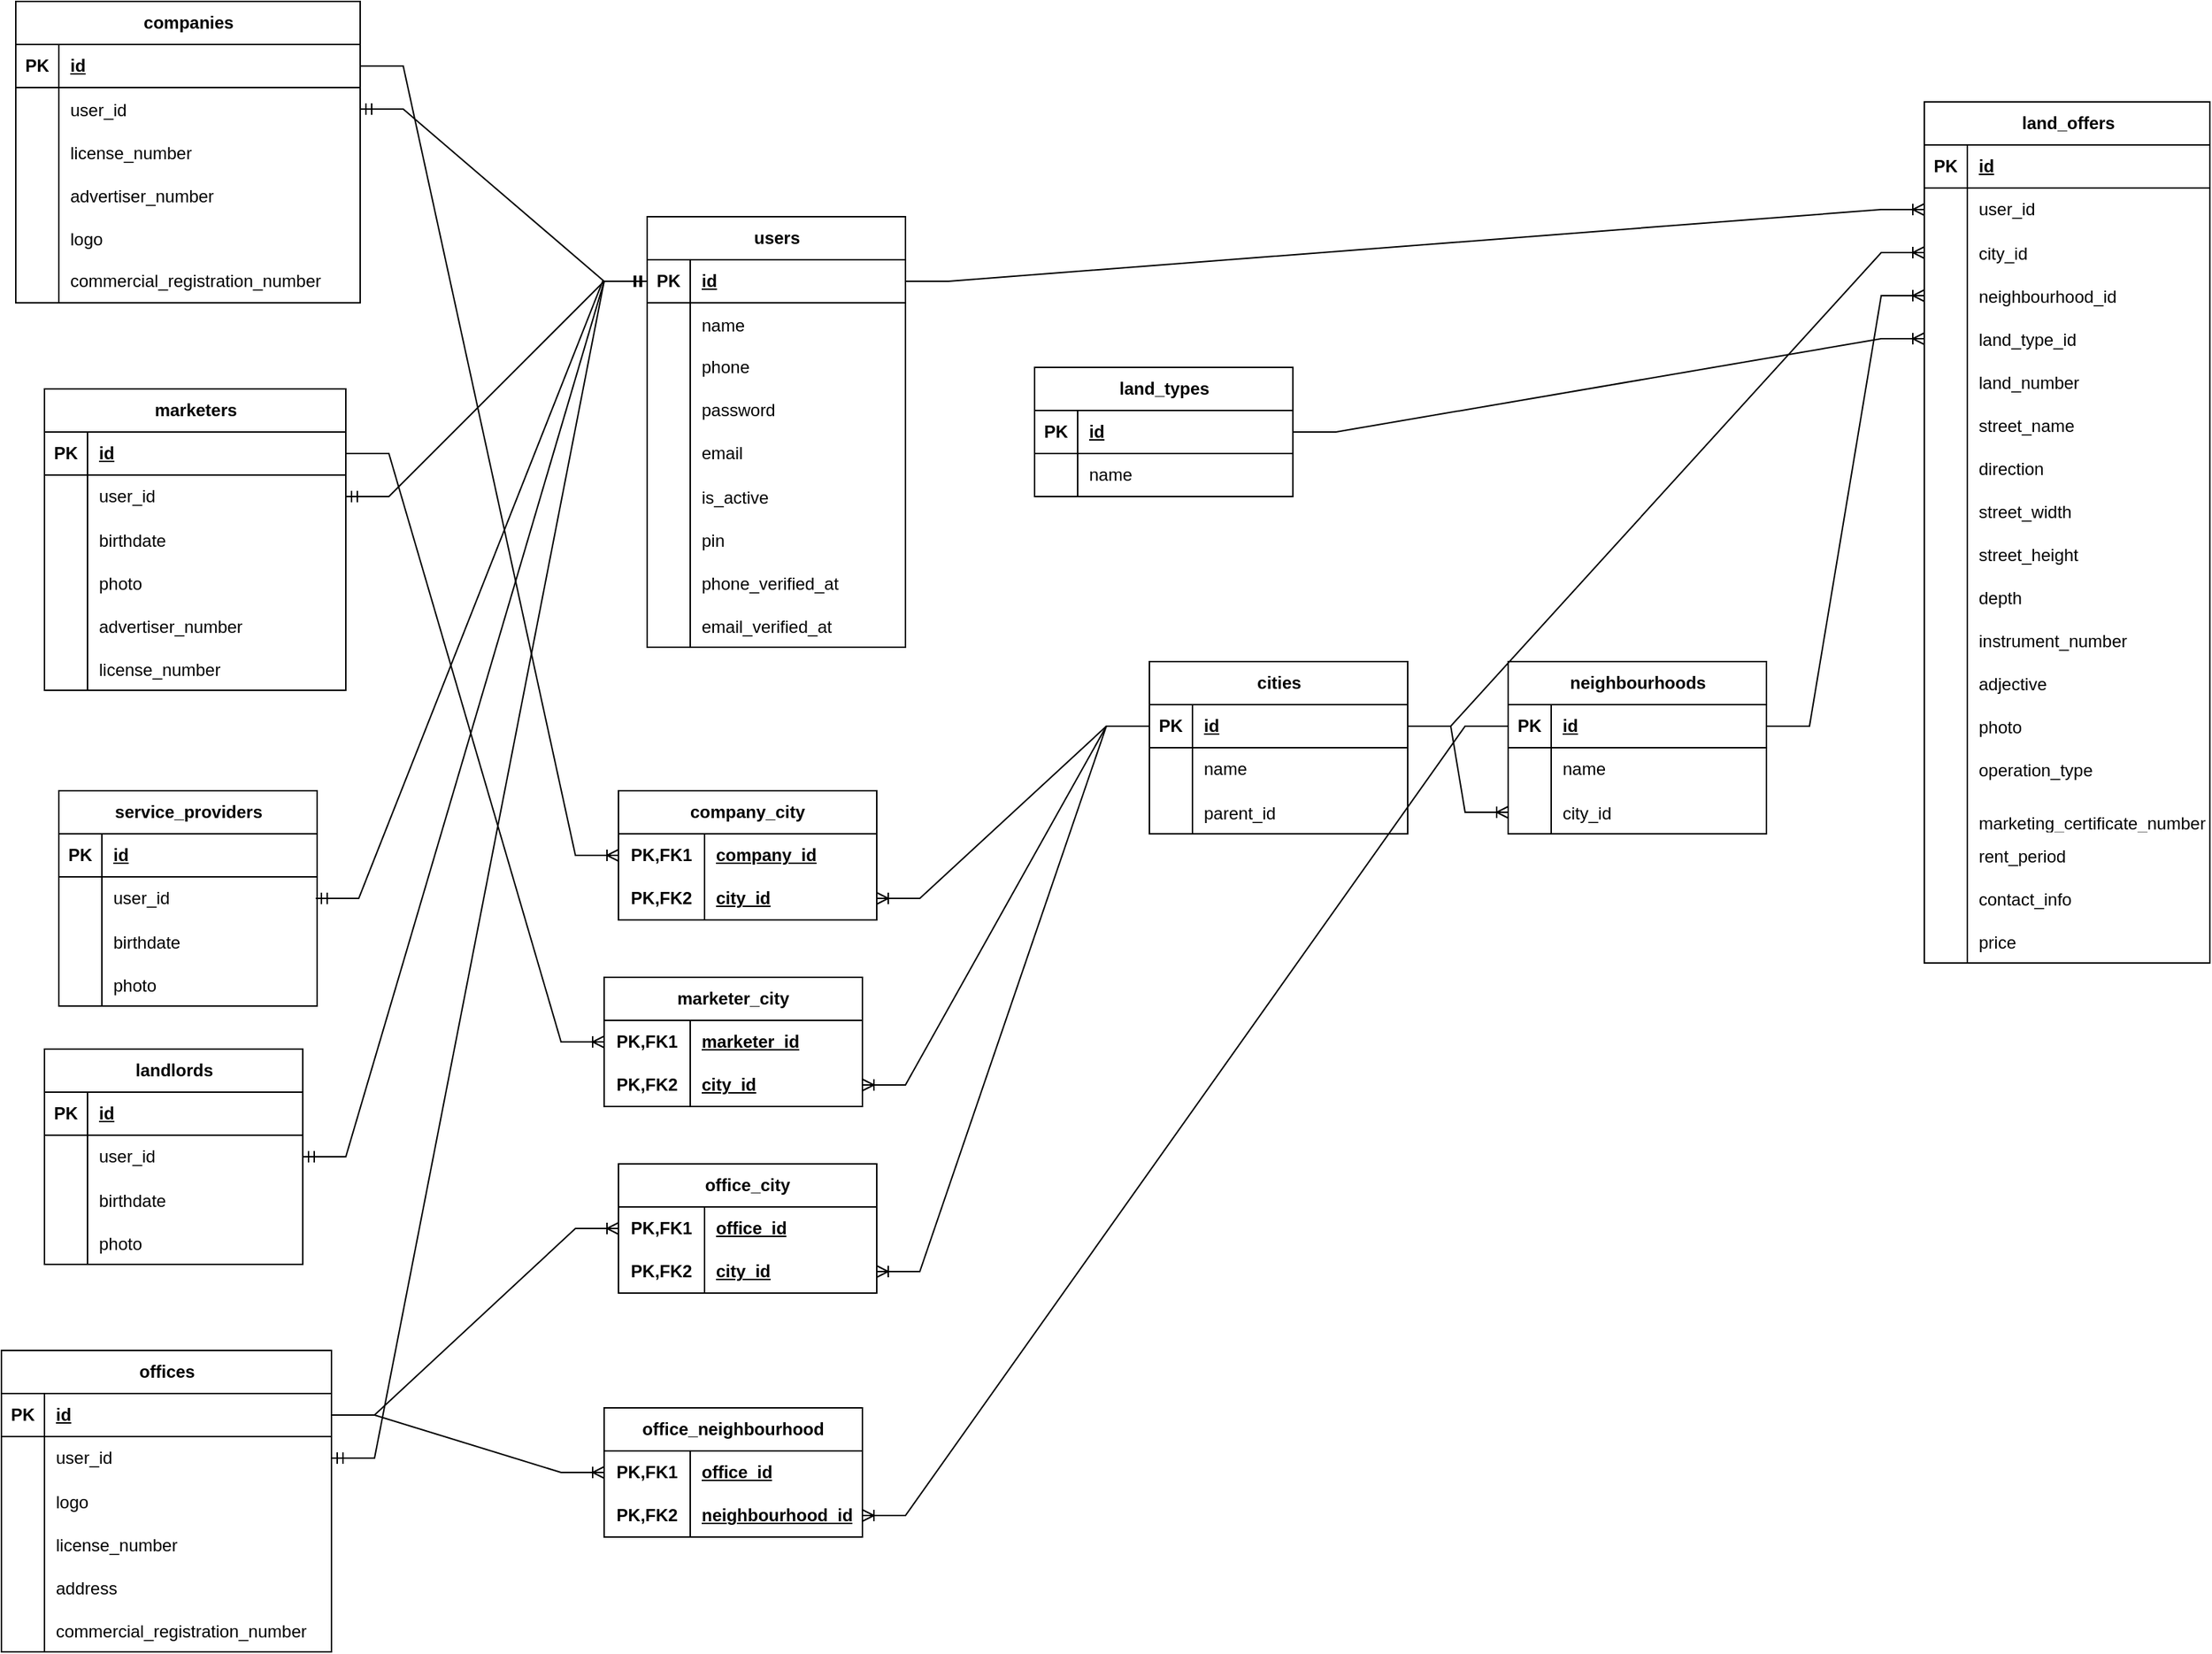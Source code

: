 <mxfile version="21.5.0" type="device">
  <diagram name="Page-1" id="Ss5CpZDk_YDAi1EK3JmP">
    <mxGraphModel dx="878" dy="536" grid="1" gridSize="10" guides="1" tooltips="1" connect="1" arrows="1" fold="1" page="1" pageScale="1" pageWidth="8000" pageHeight="2000" math="0" shadow="0">
      <root>
        <mxCell id="0" />
        <mxCell id="1" parent="0" />
        <mxCell id="No846dvTZxfS2Rp6KaKq-1" value="users" style="shape=table;startSize=30;container=1;collapsible=1;childLayout=tableLayout;fixedRows=1;rowLines=0;fontStyle=1;align=center;resizeLast=1;html=1;" parent="1" vertex="1">
          <mxGeometry x="480" y="180" width="180" height="300" as="geometry" />
        </mxCell>
        <mxCell id="No846dvTZxfS2Rp6KaKq-2" value="" style="shape=tableRow;horizontal=0;startSize=0;swimlaneHead=0;swimlaneBody=0;fillColor=none;collapsible=0;dropTarget=0;points=[[0,0.5],[1,0.5]];portConstraint=eastwest;top=0;left=0;right=0;bottom=1;" parent="No846dvTZxfS2Rp6KaKq-1" vertex="1">
          <mxGeometry y="30" width="180" height="30" as="geometry" />
        </mxCell>
        <mxCell id="No846dvTZxfS2Rp6KaKq-3" value="PK" style="shape=partialRectangle;connectable=0;fillColor=none;top=0;left=0;bottom=0;right=0;fontStyle=1;overflow=hidden;whiteSpace=wrap;html=1;" parent="No846dvTZxfS2Rp6KaKq-2" vertex="1">
          <mxGeometry width="30" height="30" as="geometry">
            <mxRectangle width="30" height="30" as="alternateBounds" />
          </mxGeometry>
        </mxCell>
        <mxCell id="No846dvTZxfS2Rp6KaKq-4" value="id" style="shape=partialRectangle;connectable=0;fillColor=none;top=0;left=0;bottom=0;right=0;align=left;spacingLeft=6;fontStyle=5;overflow=hidden;whiteSpace=wrap;html=1;" parent="No846dvTZxfS2Rp6KaKq-2" vertex="1">
          <mxGeometry x="30" width="150" height="30" as="geometry">
            <mxRectangle width="150" height="30" as="alternateBounds" />
          </mxGeometry>
        </mxCell>
        <mxCell id="No846dvTZxfS2Rp6KaKq-61" value="" style="shape=tableRow;horizontal=0;startSize=0;swimlaneHead=0;swimlaneBody=0;fillColor=none;collapsible=0;dropTarget=0;points=[[0,0.5],[1,0.5]];portConstraint=eastwest;top=0;left=0;right=0;bottom=0;" parent="No846dvTZxfS2Rp6KaKq-1" vertex="1">
          <mxGeometry y="60" width="180" height="30" as="geometry" />
        </mxCell>
        <mxCell id="No846dvTZxfS2Rp6KaKq-62" value="" style="shape=partialRectangle;connectable=0;fillColor=none;top=0;left=0;bottom=0;right=0;editable=1;overflow=hidden;" parent="No846dvTZxfS2Rp6KaKq-61" vertex="1">
          <mxGeometry width="30" height="30" as="geometry">
            <mxRectangle width="30" height="30" as="alternateBounds" />
          </mxGeometry>
        </mxCell>
        <mxCell id="No846dvTZxfS2Rp6KaKq-63" value="name" style="shape=partialRectangle;connectable=0;fillColor=none;top=0;left=0;bottom=0;right=0;align=left;spacingLeft=6;overflow=hidden;" parent="No846dvTZxfS2Rp6KaKq-61" vertex="1">
          <mxGeometry x="30" width="150" height="30" as="geometry">
            <mxRectangle width="150" height="30" as="alternateBounds" />
          </mxGeometry>
        </mxCell>
        <mxCell id="No846dvTZxfS2Rp6KaKq-5" value="" style="shape=tableRow;horizontal=0;startSize=0;swimlaneHead=0;swimlaneBody=0;fillColor=none;collapsible=0;dropTarget=0;points=[[0,0.5],[1,0.5]];portConstraint=eastwest;top=0;left=0;right=0;bottom=0;" parent="No846dvTZxfS2Rp6KaKq-1" vertex="1">
          <mxGeometry y="90" width="180" height="30" as="geometry" />
        </mxCell>
        <mxCell id="No846dvTZxfS2Rp6KaKq-6" value="" style="shape=partialRectangle;connectable=0;fillColor=none;top=0;left=0;bottom=0;right=0;editable=1;overflow=hidden;whiteSpace=wrap;html=1;" parent="No846dvTZxfS2Rp6KaKq-5" vertex="1">
          <mxGeometry width="30" height="30" as="geometry">
            <mxRectangle width="30" height="30" as="alternateBounds" />
          </mxGeometry>
        </mxCell>
        <mxCell id="No846dvTZxfS2Rp6KaKq-7" value="phone" style="shape=partialRectangle;connectable=0;fillColor=none;top=0;left=0;bottom=0;right=0;align=left;spacingLeft=6;overflow=hidden;whiteSpace=wrap;html=1;" parent="No846dvTZxfS2Rp6KaKq-5" vertex="1">
          <mxGeometry x="30" width="150" height="30" as="geometry">
            <mxRectangle width="150" height="30" as="alternateBounds" />
          </mxGeometry>
        </mxCell>
        <mxCell id="No846dvTZxfS2Rp6KaKq-8" value="" style="shape=tableRow;horizontal=0;startSize=0;swimlaneHead=0;swimlaneBody=0;fillColor=none;collapsible=0;dropTarget=0;points=[[0,0.5],[1,0.5]];portConstraint=eastwest;top=0;left=0;right=0;bottom=0;" parent="No846dvTZxfS2Rp6KaKq-1" vertex="1">
          <mxGeometry y="120" width="180" height="30" as="geometry" />
        </mxCell>
        <mxCell id="No846dvTZxfS2Rp6KaKq-9" value="" style="shape=partialRectangle;connectable=0;fillColor=none;top=0;left=0;bottom=0;right=0;editable=1;overflow=hidden;whiteSpace=wrap;html=1;" parent="No846dvTZxfS2Rp6KaKq-8" vertex="1">
          <mxGeometry width="30" height="30" as="geometry">
            <mxRectangle width="30" height="30" as="alternateBounds" />
          </mxGeometry>
        </mxCell>
        <mxCell id="No846dvTZxfS2Rp6KaKq-10" value="password" style="shape=partialRectangle;connectable=0;fillColor=none;top=0;left=0;bottom=0;right=0;align=left;spacingLeft=6;overflow=hidden;whiteSpace=wrap;html=1;" parent="No846dvTZxfS2Rp6KaKq-8" vertex="1">
          <mxGeometry x="30" width="150" height="30" as="geometry">
            <mxRectangle width="150" height="30" as="alternateBounds" />
          </mxGeometry>
        </mxCell>
        <mxCell id="No846dvTZxfS2Rp6KaKq-11" value="" style="shape=tableRow;horizontal=0;startSize=0;swimlaneHead=0;swimlaneBody=0;fillColor=none;collapsible=0;dropTarget=0;points=[[0,0.5],[1,0.5]];portConstraint=eastwest;top=0;left=0;right=0;bottom=0;" parent="No846dvTZxfS2Rp6KaKq-1" vertex="1">
          <mxGeometry y="150" width="180" height="30" as="geometry" />
        </mxCell>
        <mxCell id="No846dvTZxfS2Rp6KaKq-12" value="" style="shape=partialRectangle;connectable=0;fillColor=none;top=0;left=0;bottom=0;right=0;editable=1;overflow=hidden;whiteSpace=wrap;html=1;" parent="No846dvTZxfS2Rp6KaKq-11" vertex="1">
          <mxGeometry width="30" height="30" as="geometry">
            <mxRectangle width="30" height="30" as="alternateBounds" />
          </mxGeometry>
        </mxCell>
        <mxCell id="No846dvTZxfS2Rp6KaKq-13" value="email" style="shape=partialRectangle;connectable=0;fillColor=none;top=0;left=0;bottom=0;right=0;align=left;spacingLeft=6;overflow=hidden;whiteSpace=wrap;html=1;" parent="No846dvTZxfS2Rp6KaKq-11" vertex="1">
          <mxGeometry x="30" width="150" height="30" as="geometry">
            <mxRectangle width="150" height="30" as="alternateBounds" />
          </mxGeometry>
        </mxCell>
        <mxCell id="No846dvTZxfS2Rp6KaKq-18" value="" style="shape=tableRow;horizontal=0;startSize=0;swimlaneHead=0;swimlaneBody=0;fillColor=none;collapsible=0;dropTarget=0;points=[[0,0.5],[1,0.5]];portConstraint=eastwest;top=0;left=0;right=0;bottom=0;" parent="No846dvTZxfS2Rp6KaKq-1" vertex="1">
          <mxGeometry y="180" width="180" height="30" as="geometry" />
        </mxCell>
        <mxCell id="No846dvTZxfS2Rp6KaKq-19" value="" style="shape=partialRectangle;connectable=0;fillColor=none;top=0;left=0;bottom=0;right=0;editable=1;overflow=hidden;" parent="No846dvTZxfS2Rp6KaKq-18" vertex="1">
          <mxGeometry width="30" height="30" as="geometry">
            <mxRectangle width="30" height="30" as="alternateBounds" />
          </mxGeometry>
        </mxCell>
        <mxCell id="No846dvTZxfS2Rp6KaKq-20" value="is_active" style="shape=partialRectangle;connectable=0;fillColor=none;top=0;left=0;bottom=0;right=0;align=left;spacingLeft=6;overflow=hidden;" parent="No846dvTZxfS2Rp6KaKq-18" vertex="1">
          <mxGeometry x="30" width="150" height="30" as="geometry">
            <mxRectangle width="150" height="30" as="alternateBounds" />
          </mxGeometry>
        </mxCell>
        <mxCell id="No846dvTZxfS2Rp6KaKq-30" value="" style="shape=tableRow;horizontal=0;startSize=0;swimlaneHead=0;swimlaneBody=0;fillColor=none;collapsible=0;dropTarget=0;points=[[0,0.5],[1,0.5]];portConstraint=eastwest;top=0;left=0;right=0;bottom=0;" parent="No846dvTZxfS2Rp6KaKq-1" vertex="1">
          <mxGeometry y="210" width="180" height="30" as="geometry" />
        </mxCell>
        <mxCell id="No846dvTZxfS2Rp6KaKq-31" value="" style="shape=partialRectangle;connectable=0;fillColor=none;top=0;left=0;bottom=0;right=0;editable=1;overflow=hidden;" parent="No846dvTZxfS2Rp6KaKq-30" vertex="1">
          <mxGeometry width="30" height="30" as="geometry">
            <mxRectangle width="30" height="30" as="alternateBounds" />
          </mxGeometry>
        </mxCell>
        <mxCell id="No846dvTZxfS2Rp6KaKq-32" value="pin" style="shape=partialRectangle;connectable=0;fillColor=none;top=0;left=0;bottom=0;right=0;align=left;spacingLeft=6;overflow=hidden;" parent="No846dvTZxfS2Rp6KaKq-30" vertex="1">
          <mxGeometry x="30" width="150" height="30" as="geometry">
            <mxRectangle width="150" height="30" as="alternateBounds" />
          </mxGeometry>
        </mxCell>
        <mxCell id="No846dvTZxfS2Rp6KaKq-26" value="" style="shape=tableRow;horizontal=0;startSize=0;swimlaneHead=0;swimlaneBody=0;fillColor=none;collapsible=0;dropTarget=0;points=[[0,0.5],[1,0.5]];portConstraint=eastwest;top=0;left=0;right=0;bottom=0;" parent="No846dvTZxfS2Rp6KaKq-1" vertex="1">
          <mxGeometry y="240" width="180" height="30" as="geometry" />
        </mxCell>
        <mxCell id="No846dvTZxfS2Rp6KaKq-27" value="" style="shape=partialRectangle;connectable=0;fillColor=none;top=0;left=0;bottom=0;right=0;editable=1;overflow=hidden;" parent="No846dvTZxfS2Rp6KaKq-26" vertex="1">
          <mxGeometry width="30" height="30" as="geometry">
            <mxRectangle width="30" height="30" as="alternateBounds" />
          </mxGeometry>
        </mxCell>
        <mxCell id="No846dvTZxfS2Rp6KaKq-28" value="phone_verified_at" style="shape=partialRectangle;connectable=0;fillColor=none;top=0;left=0;bottom=0;right=0;align=left;spacingLeft=6;overflow=hidden;" parent="No846dvTZxfS2Rp6KaKq-26" vertex="1">
          <mxGeometry x="30" width="150" height="30" as="geometry">
            <mxRectangle width="150" height="30" as="alternateBounds" />
          </mxGeometry>
        </mxCell>
        <mxCell id="No846dvTZxfS2Rp6KaKq-22" value="" style="shape=tableRow;horizontal=0;startSize=0;swimlaneHead=0;swimlaneBody=0;fillColor=none;collapsible=0;dropTarget=0;points=[[0,0.5],[1,0.5]];portConstraint=eastwest;top=0;left=0;right=0;bottom=0;" parent="No846dvTZxfS2Rp6KaKq-1" vertex="1">
          <mxGeometry y="270" width="180" height="30" as="geometry" />
        </mxCell>
        <mxCell id="No846dvTZxfS2Rp6KaKq-23" value="" style="shape=partialRectangle;connectable=0;fillColor=none;top=0;left=0;bottom=0;right=0;editable=1;overflow=hidden;" parent="No846dvTZxfS2Rp6KaKq-22" vertex="1">
          <mxGeometry width="30" height="30" as="geometry">
            <mxRectangle width="30" height="30" as="alternateBounds" />
          </mxGeometry>
        </mxCell>
        <mxCell id="No846dvTZxfS2Rp6KaKq-24" value="email_verified_at" style="shape=partialRectangle;connectable=0;fillColor=none;top=0;left=0;bottom=0;right=0;align=left;spacingLeft=6;overflow=hidden;" parent="No846dvTZxfS2Rp6KaKq-22" vertex="1">
          <mxGeometry x="30" width="150" height="30" as="geometry">
            <mxRectangle width="150" height="30" as="alternateBounds" />
          </mxGeometry>
        </mxCell>
        <mxCell id="No846dvTZxfS2Rp6KaKq-33" value="companies" style="shape=table;startSize=30;container=1;collapsible=1;childLayout=tableLayout;fixedRows=1;rowLines=0;fontStyle=1;align=center;resizeLast=1;html=1;" parent="1" vertex="1">
          <mxGeometry x="40" y="30" width="240" height="210" as="geometry" />
        </mxCell>
        <mxCell id="No846dvTZxfS2Rp6KaKq-34" value="" style="shape=tableRow;horizontal=0;startSize=0;swimlaneHead=0;swimlaneBody=0;fillColor=none;collapsible=0;dropTarget=0;points=[[0,0.5],[1,0.5]];portConstraint=eastwest;top=0;left=0;right=0;bottom=1;" parent="No846dvTZxfS2Rp6KaKq-33" vertex="1">
          <mxGeometry y="30" width="240" height="30" as="geometry" />
        </mxCell>
        <mxCell id="No846dvTZxfS2Rp6KaKq-35" value="PK" style="shape=partialRectangle;connectable=0;fillColor=none;top=0;left=0;bottom=0;right=0;fontStyle=1;overflow=hidden;whiteSpace=wrap;html=1;" parent="No846dvTZxfS2Rp6KaKq-34" vertex="1">
          <mxGeometry width="30" height="30" as="geometry">
            <mxRectangle width="30" height="30" as="alternateBounds" />
          </mxGeometry>
        </mxCell>
        <mxCell id="No846dvTZxfS2Rp6KaKq-36" value="id" style="shape=partialRectangle;connectable=0;fillColor=none;top=0;left=0;bottom=0;right=0;align=left;spacingLeft=6;fontStyle=5;overflow=hidden;whiteSpace=wrap;html=1;" parent="No846dvTZxfS2Rp6KaKq-34" vertex="1">
          <mxGeometry x="30" width="210" height="30" as="geometry">
            <mxRectangle width="210" height="30" as="alternateBounds" />
          </mxGeometry>
        </mxCell>
        <mxCell id="No846dvTZxfS2Rp6KaKq-214" value="" style="shape=tableRow;horizontal=0;startSize=0;swimlaneHead=0;swimlaneBody=0;fillColor=none;collapsible=0;dropTarget=0;points=[[0,0.5],[1,0.5]];portConstraint=eastwest;top=0;left=0;right=0;bottom=0;" parent="No846dvTZxfS2Rp6KaKq-33" vertex="1">
          <mxGeometry y="60" width="240" height="30" as="geometry" />
        </mxCell>
        <mxCell id="No846dvTZxfS2Rp6KaKq-215" value="" style="shape=partialRectangle;connectable=0;fillColor=none;top=0;left=0;bottom=0;right=0;editable=1;overflow=hidden;" parent="No846dvTZxfS2Rp6KaKq-214" vertex="1">
          <mxGeometry width="30" height="30" as="geometry">
            <mxRectangle width="30" height="30" as="alternateBounds" />
          </mxGeometry>
        </mxCell>
        <mxCell id="No846dvTZxfS2Rp6KaKq-216" value="user_id" style="shape=partialRectangle;connectable=0;fillColor=none;top=0;left=0;bottom=0;right=0;align=left;spacingLeft=6;overflow=hidden;" parent="No846dvTZxfS2Rp6KaKq-214" vertex="1">
          <mxGeometry x="30" width="210" height="30" as="geometry">
            <mxRectangle width="210" height="30" as="alternateBounds" />
          </mxGeometry>
        </mxCell>
        <mxCell id="-bh5jUzpx7yjso2Id979-7" value="" style="shape=tableRow;horizontal=0;startSize=0;swimlaneHead=0;swimlaneBody=0;fillColor=none;collapsible=0;dropTarget=0;points=[[0,0.5],[1,0.5]];portConstraint=eastwest;top=0;left=0;right=0;bottom=0;" parent="No846dvTZxfS2Rp6KaKq-33" vertex="1">
          <mxGeometry y="90" width="240" height="30" as="geometry" />
        </mxCell>
        <mxCell id="-bh5jUzpx7yjso2Id979-8" value="" style="shape=partialRectangle;connectable=0;fillColor=none;top=0;left=0;bottom=0;right=0;editable=1;overflow=hidden;" parent="-bh5jUzpx7yjso2Id979-7" vertex="1">
          <mxGeometry width="30" height="30" as="geometry">
            <mxRectangle width="30" height="30" as="alternateBounds" />
          </mxGeometry>
        </mxCell>
        <mxCell id="-bh5jUzpx7yjso2Id979-9" value="license_number" style="shape=partialRectangle;connectable=0;fillColor=none;top=0;left=0;bottom=0;right=0;align=left;spacingLeft=6;overflow=hidden;" parent="-bh5jUzpx7yjso2Id979-7" vertex="1">
          <mxGeometry x="30" width="210" height="30" as="geometry">
            <mxRectangle width="210" height="30" as="alternateBounds" />
          </mxGeometry>
        </mxCell>
        <mxCell id="-bh5jUzpx7yjso2Id979-10" value="" style="shape=tableRow;horizontal=0;startSize=0;swimlaneHead=0;swimlaneBody=0;fillColor=none;collapsible=0;dropTarget=0;points=[[0,0.5],[1,0.5]];portConstraint=eastwest;top=0;left=0;right=0;bottom=0;" parent="No846dvTZxfS2Rp6KaKq-33" vertex="1">
          <mxGeometry y="120" width="240" height="30" as="geometry" />
        </mxCell>
        <mxCell id="-bh5jUzpx7yjso2Id979-11" value="" style="shape=partialRectangle;connectable=0;fillColor=none;top=0;left=0;bottom=0;right=0;editable=1;overflow=hidden;" parent="-bh5jUzpx7yjso2Id979-10" vertex="1">
          <mxGeometry width="30" height="30" as="geometry">
            <mxRectangle width="30" height="30" as="alternateBounds" />
          </mxGeometry>
        </mxCell>
        <mxCell id="-bh5jUzpx7yjso2Id979-12" value="advertiser_number" style="shape=partialRectangle;connectable=0;fillColor=none;top=0;left=0;bottom=0;right=0;align=left;spacingLeft=6;overflow=hidden;" parent="-bh5jUzpx7yjso2Id979-10" vertex="1">
          <mxGeometry x="30" width="210" height="30" as="geometry">
            <mxRectangle width="210" height="30" as="alternateBounds" />
          </mxGeometry>
        </mxCell>
        <mxCell id="-bh5jUzpx7yjso2Id979-22" value="" style="shape=tableRow;horizontal=0;startSize=0;swimlaneHead=0;swimlaneBody=0;fillColor=none;collapsible=0;dropTarget=0;points=[[0,0.5],[1,0.5]];portConstraint=eastwest;top=0;left=0;right=0;bottom=0;" parent="No846dvTZxfS2Rp6KaKq-33" vertex="1">
          <mxGeometry y="150" width="240" height="30" as="geometry" />
        </mxCell>
        <mxCell id="-bh5jUzpx7yjso2Id979-23" value="" style="shape=partialRectangle;connectable=0;fillColor=none;top=0;left=0;bottom=0;right=0;editable=1;overflow=hidden;" parent="-bh5jUzpx7yjso2Id979-22" vertex="1">
          <mxGeometry width="30" height="30" as="geometry">
            <mxRectangle width="30" height="30" as="alternateBounds" />
          </mxGeometry>
        </mxCell>
        <mxCell id="-bh5jUzpx7yjso2Id979-24" value="logo" style="shape=partialRectangle;connectable=0;fillColor=none;top=0;left=0;bottom=0;right=0;align=left;spacingLeft=6;overflow=hidden;" parent="-bh5jUzpx7yjso2Id979-22" vertex="1">
          <mxGeometry x="30" width="210" height="30" as="geometry">
            <mxRectangle width="210" height="30" as="alternateBounds" />
          </mxGeometry>
        </mxCell>
        <mxCell id="No846dvTZxfS2Rp6KaKq-40" value="" style="shape=tableRow;horizontal=0;startSize=0;swimlaneHead=0;swimlaneBody=0;fillColor=none;collapsible=0;dropTarget=0;points=[[0,0.5],[1,0.5]];portConstraint=eastwest;top=0;left=0;right=0;bottom=0;" parent="No846dvTZxfS2Rp6KaKq-33" vertex="1">
          <mxGeometry y="180" width="240" height="30" as="geometry" />
        </mxCell>
        <mxCell id="No846dvTZxfS2Rp6KaKq-41" value="" style="shape=partialRectangle;connectable=0;fillColor=none;top=0;left=0;bottom=0;right=0;editable=1;overflow=hidden;whiteSpace=wrap;html=1;" parent="No846dvTZxfS2Rp6KaKq-40" vertex="1">
          <mxGeometry width="30" height="30" as="geometry">
            <mxRectangle width="30" height="30" as="alternateBounds" />
          </mxGeometry>
        </mxCell>
        <mxCell id="No846dvTZxfS2Rp6KaKq-42" value="commercial_registration_number" style="shape=partialRectangle;connectable=0;fillColor=none;top=0;left=0;bottom=0;right=0;align=left;spacingLeft=6;overflow=hidden;whiteSpace=wrap;html=1;" parent="No846dvTZxfS2Rp6KaKq-40" vertex="1">
          <mxGeometry x="30" width="210" height="30" as="geometry">
            <mxRectangle width="210" height="30" as="alternateBounds" />
          </mxGeometry>
        </mxCell>
        <mxCell id="No846dvTZxfS2Rp6KaKq-68" value="marketers" style="shape=table;startSize=30;container=1;collapsible=1;childLayout=tableLayout;fixedRows=1;rowLines=0;fontStyle=1;align=center;resizeLast=1;html=1;" parent="1" vertex="1">
          <mxGeometry x="60" y="300" width="210" height="210" as="geometry" />
        </mxCell>
        <mxCell id="No846dvTZxfS2Rp6KaKq-69" value="" style="shape=tableRow;horizontal=0;startSize=0;swimlaneHead=0;swimlaneBody=0;fillColor=none;collapsible=0;dropTarget=0;points=[[0,0.5],[1,0.5]];portConstraint=eastwest;top=0;left=0;right=0;bottom=1;" parent="No846dvTZxfS2Rp6KaKq-68" vertex="1">
          <mxGeometry y="30" width="210" height="30" as="geometry" />
        </mxCell>
        <mxCell id="No846dvTZxfS2Rp6KaKq-70" value="PK" style="shape=partialRectangle;connectable=0;fillColor=none;top=0;left=0;bottom=0;right=0;fontStyle=1;overflow=hidden;whiteSpace=wrap;html=1;" parent="No846dvTZxfS2Rp6KaKq-69" vertex="1">
          <mxGeometry width="30" height="30" as="geometry">
            <mxRectangle width="30" height="30" as="alternateBounds" />
          </mxGeometry>
        </mxCell>
        <mxCell id="No846dvTZxfS2Rp6KaKq-71" value="id" style="shape=partialRectangle;connectable=0;fillColor=none;top=0;left=0;bottom=0;right=0;align=left;spacingLeft=6;fontStyle=5;overflow=hidden;whiteSpace=wrap;html=1;" parent="No846dvTZxfS2Rp6KaKq-69" vertex="1">
          <mxGeometry x="30" width="180" height="30" as="geometry">
            <mxRectangle width="180" height="30" as="alternateBounds" />
          </mxGeometry>
        </mxCell>
        <mxCell id="No846dvTZxfS2Rp6KaKq-72" value="" style="shape=tableRow;horizontal=0;startSize=0;swimlaneHead=0;swimlaneBody=0;fillColor=none;collapsible=0;dropTarget=0;points=[[0,0.5],[1,0.5]];portConstraint=eastwest;top=0;left=0;right=0;bottom=0;" parent="No846dvTZxfS2Rp6KaKq-68" vertex="1">
          <mxGeometry y="60" width="210" height="30" as="geometry" />
        </mxCell>
        <mxCell id="No846dvTZxfS2Rp6KaKq-73" value="" style="shape=partialRectangle;connectable=0;fillColor=none;top=0;left=0;bottom=0;right=0;editable=1;overflow=hidden;whiteSpace=wrap;html=1;" parent="No846dvTZxfS2Rp6KaKq-72" vertex="1">
          <mxGeometry width="30" height="30" as="geometry">
            <mxRectangle width="30" height="30" as="alternateBounds" />
          </mxGeometry>
        </mxCell>
        <mxCell id="No846dvTZxfS2Rp6KaKq-74" value="user_id" style="shape=partialRectangle;connectable=0;fillColor=none;top=0;left=0;bottom=0;right=0;align=left;spacingLeft=6;overflow=hidden;whiteSpace=wrap;html=1;" parent="No846dvTZxfS2Rp6KaKq-72" vertex="1">
          <mxGeometry x="30" width="180" height="30" as="geometry">
            <mxRectangle width="180" height="30" as="alternateBounds" />
          </mxGeometry>
        </mxCell>
        <mxCell id="No846dvTZxfS2Rp6KaKq-76" value="" style="shape=tableRow;horizontal=0;startSize=0;swimlaneHead=0;swimlaneBody=0;fillColor=none;collapsible=0;dropTarget=0;points=[[0,0.5],[1,0.5]];portConstraint=eastwest;top=0;left=0;right=0;bottom=0;" parent="No846dvTZxfS2Rp6KaKq-68" vertex="1">
          <mxGeometry y="90" width="210" height="30" as="geometry" />
        </mxCell>
        <mxCell id="No846dvTZxfS2Rp6KaKq-77" value="" style="shape=partialRectangle;connectable=0;fillColor=none;top=0;left=0;bottom=0;right=0;editable=1;overflow=hidden;" parent="No846dvTZxfS2Rp6KaKq-76" vertex="1">
          <mxGeometry width="30" height="30" as="geometry">
            <mxRectangle width="30" height="30" as="alternateBounds" />
          </mxGeometry>
        </mxCell>
        <mxCell id="No846dvTZxfS2Rp6KaKq-78" value="birthdate" style="shape=partialRectangle;connectable=0;fillColor=none;top=0;left=0;bottom=0;right=0;align=left;spacingLeft=6;overflow=hidden;" parent="No846dvTZxfS2Rp6KaKq-76" vertex="1">
          <mxGeometry x="30" width="180" height="30" as="geometry">
            <mxRectangle width="180" height="30" as="alternateBounds" />
          </mxGeometry>
        </mxCell>
        <mxCell id="No846dvTZxfS2Rp6KaKq-189" value="" style="shape=tableRow;horizontal=0;startSize=0;swimlaneHead=0;swimlaneBody=0;fillColor=none;collapsible=0;dropTarget=0;points=[[0,0.5],[1,0.5]];portConstraint=eastwest;top=0;left=0;right=0;bottom=0;" parent="No846dvTZxfS2Rp6KaKq-68" vertex="1">
          <mxGeometry y="120" width="210" height="30" as="geometry" />
        </mxCell>
        <mxCell id="No846dvTZxfS2Rp6KaKq-190" value="" style="shape=partialRectangle;connectable=0;fillColor=none;top=0;left=0;bottom=0;right=0;editable=1;overflow=hidden;" parent="No846dvTZxfS2Rp6KaKq-189" vertex="1">
          <mxGeometry width="30" height="30" as="geometry">
            <mxRectangle width="30" height="30" as="alternateBounds" />
          </mxGeometry>
        </mxCell>
        <mxCell id="No846dvTZxfS2Rp6KaKq-191" value="photo" style="shape=partialRectangle;connectable=0;fillColor=none;top=0;left=0;bottom=0;right=0;align=left;spacingLeft=6;overflow=hidden;" parent="No846dvTZxfS2Rp6KaKq-189" vertex="1">
          <mxGeometry x="30" width="180" height="30" as="geometry">
            <mxRectangle width="180" height="30" as="alternateBounds" />
          </mxGeometry>
        </mxCell>
        <mxCell id="-bh5jUzpx7yjso2Id979-25" value="" style="shape=tableRow;horizontal=0;startSize=0;swimlaneHead=0;swimlaneBody=0;fillColor=none;collapsible=0;dropTarget=0;points=[[0,0.5],[1,0.5]];portConstraint=eastwest;top=0;left=0;right=0;bottom=0;" parent="No846dvTZxfS2Rp6KaKq-68" vertex="1">
          <mxGeometry y="150" width="210" height="30" as="geometry" />
        </mxCell>
        <mxCell id="-bh5jUzpx7yjso2Id979-26" value="" style="shape=partialRectangle;connectable=0;fillColor=none;top=0;left=0;bottom=0;right=0;editable=1;overflow=hidden;" parent="-bh5jUzpx7yjso2Id979-25" vertex="1">
          <mxGeometry width="30" height="30" as="geometry">
            <mxRectangle width="30" height="30" as="alternateBounds" />
          </mxGeometry>
        </mxCell>
        <mxCell id="-bh5jUzpx7yjso2Id979-27" value="advertiser_number" style="shape=partialRectangle;connectable=0;fillColor=none;top=0;left=0;bottom=0;right=0;align=left;spacingLeft=6;overflow=hidden;" parent="-bh5jUzpx7yjso2Id979-25" vertex="1">
          <mxGeometry x="30" width="180" height="30" as="geometry">
            <mxRectangle width="180" height="30" as="alternateBounds" />
          </mxGeometry>
        </mxCell>
        <mxCell id="-bh5jUzpx7yjso2Id979-31" value="" style="shape=tableRow;horizontal=0;startSize=0;swimlaneHead=0;swimlaneBody=0;fillColor=none;collapsible=0;dropTarget=0;points=[[0,0.5],[1,0.5]];portConstraint=eastwest;top=0;left=0;right=0;bottom=0;" parent="No846dvTZxfS2Rp6KaKq-68" vertex="1">
          <mxGeometry y="180" width="210" height="30" as="geometry" />
        </mxCell>
        <mxCell id="-bh5jUzpx7yjso2Id979-32" value="" style="shape=partialRectangle;connectable=0;fillColor=none;top=0;left=0;bottom=0;right=0;editable=1;overflow=hidden;" parent="-bh5jUzpx7yjso2Id979-31" vertex="1">
          <mxGeometry width="30" height="30" as="geometry">
            <mxRectangle width="30" height="30" as="alternateBounds" />
          </mxGeometry>
        </mxCell>
        <mxCell id="-bh5jUzpx7yjso2Id979-33" value="license_number" style="shape=partialRectangle;connectable=0;fillColor=none;top=0;left=0;bottom=0;right=0;align=left;spacingLeft=6;overflow=hidden;" parent="-bh5jUzpx7yjso2Id979-31" vertex="1">
          <mxGeometry x="30" width="180" height="30" as="geometry">
            <mxRectangle width="180" height="30" as="alternateBounds" />
          </mxGeometry>
        </mxCell>
        <mxCell id="No846dvTZxfS2Rp6KaKq-80" value="" style="edgeStyle=entityRelationEdgeStyle;fontSize=12;html=1;endArrow=ERmandOne;startArrow=ERmandOne;rounded=0;exitX=1;exitY=0.5;exitDx=0;exitDy=0;entryX=0;entryY=0.5;entryDx=0;entryDy=0;" parent="1" source="No846dvTZxfS2Rp6KaKq-72" target="No846dvTZxfS2Rp6KaKq-2" edge="1">
          <mxGeometry width="100" height="100" relative="1" as="geometry">
            <mxPoint x="400" y="330" as="sourcePoint" />
            <mxPoint x="500" y="230" as="targetPoint" />
          </mxGeometry>
        </mxCell>
        <mxCell id="No846dvTZxfS2Rp6KaKq-81" value="" style="edgeStyle=entityRelationEdgeStyle;fontSize=12;html=1;endArrow=ERmandOne;startArrow=ERmandOne;rounded=0;exitX=1;exitY=0.5;exitDx=0;exitDy=0;entryX=0;entryY=0.5;entryDx=0;entryDy=0;" parent="1" source="No846dvTZxfS2Rp6KaKq-214" target="No846dvTZxfS2Rp6KaKq-2" edge="1">
          <mxGeometry width="100" height="100" relative="1" as="geometry">
            <mxPoint x="280" y="405" as="sourcePoint" />
            <mxPoint x="470" y="230" as="targetPoint" />
          </mxGeometry>
        </mxCell>
        <mxCell id="No846dvTZxfS2Rp6KaKq-82" value="&lt;div&gt;service_providers&lt;/div&gt;" style="shape=table;startSize=30;container=1;collapsible=1;childLayout=tableLayout;fixedRows=1;rowLines=0;fontStyle=1;align=center;resizeLast=1;html=1;" parent="1" vertex="1">
          <mxGeometry x="70" y="580" width="180" height="150" as="geometry" />
        </mxCell>
        <mxCell id="No846dvTZxfS2Rp6KaKq-83" value="" style="shape=tableRow;horizontal=0;startSize=0;swimlaneHead=0;swimlaneBody=0;fillColor=none;collapsible=0;dropTarget=0;points=[[0,0.5],[1,0.5]];portConstraint=eastwest;top=0;left=0;right=0;bottom=1;" parent="No846dvTZxfS2Rp6KaKq-82" vertex="1">
          <mxGeometry y="30" width="180" height="30" as="geometry" />
        </mxCell>
        <mxCell id="No846dvTZxfS2Rp6KaKq-84" value="PK" style="shape=partialRectangle;connectable=0;fillColor=none;top=0;left=0;bottom=0;right=0;fontStyle=1;overflow=hidden;whiteSpace=wrap;html=1;" parent="No846dvTZxfS2Rp6KaKq-83" vertex="1">
          <mxGeometry width="30" height="30" as="geometry">
            <mxRectangle width="30" height="30" as="alternateBounds" />
          </mxGeometry>
        </mxCell>
        <mxCell id="No846dvTZxfS2Rp6KaKq-85" value="id" style="shape=partialRectangle;connectable=0;fillColor=none;top=0;left=0;bottom=0;right=0;align=left;spacingLeft=6;fontStyle=5;overflow=hidden;whiteSpace=wrap;html=1;" parent="No846dvTZxfS2Rp6KaKq-83" vertex="1">
          <mxGeometry x="30" width="150" height="30" as="geometry">
            <mxRectangle width="150" height="30" as="alternateBounds" />
          </mxGeometry>
        </mxCell>
        <mxCell id="No846dvTZxfS2Rp6KaKq-86" value="" style="shape=tableRow;horizontal=0;startSize=0;swimlaneHead=0;swimlaneBody=0;fillColor=none;collapsible=0;dropTarget=0;points=[[0,0.5],[1,0.5]];portConstraint=eastwest;top=0;left=0;right=0;bottom=0;" parent="No846dvTZxfS2Rp6KaKq-82" vertex="1">
          <mxGeometry y="60" width="180" height="30" as="geometry" />
        </mxCell>
        <mxCell id="No846dvTZxfS2Rp6KaKq-87" value="" style="shape=partialRectangle;connectable=0;fillColor=none;top=0;left=0;bottom=0;right=0;editable=1;overflow=hidden;whiteSpace=wrap;html=1;" parent="No846dvTZxfS2Rp6KaKq-86" vertex="1">
          <mxGeometry width="30" height="30" as="geometry">
            <mxRectangle width="30" height="30" as="alternateBounds" />
          </mxGeometry>
        </mxCell>
        <mxCell id="No846dvTZxfS2Rp6KaKq-88" value="user_id" style="shape=partialRectangle;connectable=0;fillColor=none;top=0;left=0;bottom=0;right=0;align=left;spacingLeft=6;overflow=hidden;whiteSpace=wrap;html=1;" parent="No846dvTZxfS2Rp6KaKq-86" vertex="1">
          <mxGeometry x="30" width="150" height="30" as="geometry">
            <mxRectangle width="150" height="30" as="alternateBounds" />
          </mxGeometry>
        </mxCell>
        <mxCell id="xx6ssMhTV51_QO-udhW_-60" value="" style="shape=tableRow;horizontal=0;startSize=0;swimlaneHead=0;swimlaneBody=0;fillColor=none;collapsible=0;dropTarget=0;points=[[0,0.5],[1,0.5]];portConstraint=eastwest;top=0;left=0;right=0;bottom=0;" parent="No846dvTZxfS2Rp6KaKq-82" vertex="1">
          <mxGeometry y="90" width="180" height="30" as="geometry" />
        </mxCell>
        <mxCell id="xx6ssMhTV51_QO-udhW_-61" value="" style="shape=partialRectangle;connectable=0;fillColor=none;top=0;left=0;bottom=0;right=0;editable=1;overflow=hidden;" parent="xx6ssMhTV51_QO-udhW_-60" vertex="1">
          <mxGeometry width="30" height="30" as="geometry">
            <mxRectangle width="30" height="30" as="alternateBounds" />
          </mxGeometry>
        </mxCell>
        <mxCell id="xx6ssMhTV51_QO-udhW_-62" value="birthdate" style="shape=partialRectangle;connectable=0;fillColor=none;top=0;left=0;bottom=0;right=0;align=left;spacingLeft=6;overflow=hidden;" parent="xx6ssMhTV51_QO-udhW_-60" vertex="1">
          <mxGeometry x="30" width="150" height="30" as="geometry">
            <mxRectangle width="150" height="30" as="alternateBounds" />
          </mxGeometry>
        </mxCell>
        <mxCell id="bV_aRQFlniZQUhVL0WiV-17" value="" style="shape=tableRow;horizontal=0;startSize=0;swimlaneHead=0;swimlaneBody=0;fillColor=none;collapsible=0;dropTarget=0;points=[[0,0.5],[1,0.5]];portConstraint=eastwest;top=0;left=0;right=0;bottom=0;" vertex="1" parent="No846dvTZxfS2Rp6KaKq-82">
          <mxGeometry y="120" width="180" height="30" as="geometry" />
        </mxCell>
        <mxCell id="bV_aRQFlniZQUhVL0WiV-18" value="" style="shape=partialRectangle;connectable=0;fillColor=none;top=0;left=0;bottom=0;right=0;editable=1;overflow=hidden;" vertex="1" parent="bV_aRQFlniZQUhVL0WiV-17">
          <mxGeometry width="30" height="30" as="geometry">
            <mxRectangle width="30" height="30" as="alternateBounds" />
          </mxGeometry>
        </mxCell>
        <mxCell id="bV_aRQFlniZQUhVL0WiV-19" value="photo" style="shape=partialRectangle;connectable=0;fillColor=none;top=0;left=0;bottom=0;right=0;align=left;spacingLeft=6;overflow=hidden;" vertex="1" parent="bV_aRQFlniZQUhVL0WiV-17">
          <mxGeometry x="30" width="150" height="30" as="geometry">
            <mxRectangle width="150" height="30" as="alternateBounds" />
          </mxGeometry>
        </mxCell>
        <mxCell id="No846dvTZxfS2Rp6KaKq-92" value="" style="edgeStyle=entityRelationEdgeStyle;fontSize=12;html=1;endArrow=ERmandOne;startArrow=ERmandOne;rounded=0;exitX=1;exitY=0.5;exitDx=0;exitDy=0;entryX=0;entryY=0.5;entryDx=0;entryDy=0;" parent="1" edge="1">
          <mxGeometry width="100" height="100" relative="1" as="geometry">
            <mxPoint x="249" y="655" as="sourcePoint" />
            <mxPoint x="479" y="225" as="targetPoint" />
          </mxGeometry>
        </mxCell>
        <mxCell id="No846dvTZxfS2Rp6KaKq-93" value="offices" style="shape=table;startSize=30;container=1;collapsible=1;childLayout=tableLayout;fixedRows=1;rowLines=0;fontStyle=1;align=center;resizeLast=1;html=1;" parent="1" vertex="1">
          <mxGeometry x="30" y="970" width="230" height="210" as="geometry" />
        </mxCell>
        <mxCell id="No846dvTZxfS2Rp6KaKq-94" value="" style="shape=tableRow;horizontal=0;startSize=0;swimlaneHead=0;swimlaneBody=0;fillColor=none;collapsible=0;dropTarget=0;points=[[0,0.5],[1,0.5]];portConstraint=eastwest;top=0;left=0;right=0;bottom=1;" parent="No846dvTZxfS2Rp6KaKq-93" vertex="1">
          <mxGeometry y="30" width="230" height="30" as="geometry" />
        </mxCell>
        <mxCell id="No846dvTZxfS2Rp6KaKq-95" value="PK" style="shape=partialRectangle;connectable=0;fillColor=none;top=0;left=0;bottom=0;right=0;fontStyle=1;overflow=hidden;whiteSpace=wrap;html=1;" parent="No846dvTZxfS2Rp6KaKq-94" vertex="1">
          <mxGeometry width="30" height="30" as="geometry">
            <mxRectangle width="30" height="30" as="alternateBounds" />
          </mxGeometry>
        </mxCell>
        <mxCell id="No846dvTZxfS2Rp6KaKq-96" value="id" style="shape=partialRectangle;connectable=0;fillColor=none;top=0;left=0;bottom=0;right=0;align=left;spacingLeft=6;fontStyle=5;overflow=hidden;whiteSpace=wrap;html=1;" parent="No846dvTZxfS2Rp6KaKq-94" vertex="1">
          <mxGeometry x="30" width="200" height="30" as="geometry">
            <mxRectangle width="200" height="30" as="alternateBounds" />
          </mxGeometry>
        </mxCell>
        <mxCell id="No846dvTZxfS2Rp6KaKq-97" value="" style="shape=tableRow;horizontal=0;startSize=0;swimlaneHead=0;swimlaneBody=0;fillColor=none;collapsible=0;dropTarget=0;points=[[0,0.5],[1,0.5]];portConstraint=eastwest;top=0;left=0;right=0;bottom=0;" parent="No846dvTZxfS2Rp6KaKq-93" vertex="1">
          <mxGeometry y="60" width="230" height="30" as="geometry" />
        </mxCell>
        <mxCell id="No846dvTZxfS2Rp6KaKq-98" value="" style="shape=partialRectangle;connectable=0;fillColor=none;top=0;left=0;bottom=0;right=0;editable=1;overflow=hidden;whiteSpace=wrap;html=1;" parent="No846dvTZxfS2Rp6KaKq-97" vertex="1">
          <mxGeometry width="30" height="30" as="geometry">
            <mxRectangle width="30" height="30" as="alternateBounds" />
          </mxGeometry>
        </mxCell>
        <mxCell id="No846dvTZxfS2Rp6KaKq-99" value="user_id" style="shape=partialRectangle;connectable=0;fillColor=none;top=0;left=0;bottom=0;right=0;align=left;spacingLeft=6;overflow=hidden;whiteSpace=wrap;html=1;" parent="No846dvTZxfS2Rp6KaKq-97" vertex="1">
          <mxGeometry x="30" width="200" height="30" as="geometry">
            <mxRectangle width="200" height="30" as="alternateBounds" />
          </mxGeometry>
        </mxCell>
        <mxCell id="-bh5jUzpx7yjso2Id979-34" value="" style="shape=tableRow;horizontal=0;startSize=0;swimlaneHead=0;swimlaneBody=0;fillColor=none;collapsible=0;dropTarget=0;points=[[0,0.5],[1,0.5]];portConstraint=eastwest;top=0;left=0;right=0;bottom=0;" parent="No846dvTZxfS2Rp6KaKq-93" vertex="1">
          <mxGeometry y="90" width="230" height="30" as="geometry" />
        </mxCell>
        <mxCell id="-bh5jUzpx7yjso2Id979-35" value="" style="shape=partialRectangle;connectable=0;fillColor=none;top=0;left=0;bottom=0;right=0;editable=1;overflow=hidden;" parent="-bh5jUzpx7yjso2Id979-34" vertex="1">
          <mxGeometry width="30" height="30" as="geometry">
            <mxRectangle width="30" height="30" as="alternateBounds" />
          </mxGeometry>
        </mxCell>
        <mxCell id="-bh5jUzpx7yjso2Id979-36" value="logo" style="shape=partialRectangle;connectable=0;fillColor=none;top=0;left=0;bottom=0;right=0;align=left;spacingLeft=6;overflow=hidden;" parent="-bh5jUzpx7yjso2Id979-34" vertex="1">
          <mxGeometry x="30" width="200" height="30" as="geometry">
            <mxRectangle width="200" height="30" as="alternateBounds" />
          </mxGeometry>
        </mxCell>
        <mxCell id="-bh5jUzpx7yjso2Id979-37" value="" style="shape=tableRow;horizontal=0;startSize=0;swimlaneHead=0;swimlaneBody=0;fillColor=none;collapsible=0;dropTarget=0;points=[[0,0.5],[1,0.5]];portConstraint=eastwest;top=0;left=0;right=0;bottom=0;" parent="No846dvTZxfS2Rp6KaKq-93" vertex="1">
          <mxGeometry y="120" width="230" height="30" as="geometry" />
        </mxCell>
        <mxCell id="-bh5jUzpx7yjso2Id979-38" value="" style="shape=partialRectangle;connectable=0;fillColor=none;top=0;left=0;bottom=0;right=0;editable=1;overflow=hidden;" parent="-bh5jUzpx7yjso2Id979-37" vertex="1">
          <mxGeometry width="30" height="30" as="geometry">
            <mxRectangle width="30" height="30" as="alternateBounds" />
          </mxGeometry>
        </mxCell>
        <mxCell id="-bh5jUzpx7yjso2Id979-39" value="license_number" style="shape=partialRectangle;connectable=0;fillColor=none;top=0;left=0;bottom=0;right=0;align=left;spacingLeft=6;overflow=hidden;" parent="-bh5jUzpx7yjso2Id979-37" vertex="1">
          <mxGeometry x="30" width="200" height="30" as="geometry">
            <mxRectangle width="200" height="30" as="alternateBounds" />
          </mxGeometry>
        </mxCell>
        <mxCell id="-bh5jUzpx7yjso2Id979-43" value="" style="shape=tableRow;horizontal=0;startSize=0;swimlaneHead=0;swimlaneBody=0;fillColor=none;collapsible=0;dropTarget=0;points=[[0,0.5],[1,0.5]];portConstraint=eastwest;top=0;left=0;right=0;bottom=0;" parent="No846dvTZxfS2Rp6KaKq-93" vertex="1">
          <mxGeometry y="150" width="230" height="30" as="geometry" />
        </mxCell>
        <mxCell id="-bh5jUzpx7yjso2Id979-44" value="" style="shape=partialRectangle;connectable=0;fillColor=none;top=0;left=0;bottom=0;right=0;editable=1;overflow=hidden;" parent="-bh5jUzpx7yjso2Id979-43" vertex="1">
          <mxGeometry width="30" height="30" as="geometry">
            <mxRectangle width="30" height="30" as="alternateBounds" />
          </mxGeometry>
        </mxCell>
        <mxCell id="-bh5jUzpx7yjso2Id979-45" value="address" style="shape=partialRectangle;connectable=0;fillColor=none;top=0;left=0;bottom=0;right=0;align=left;spacingLeft=6;overflow=hidden;" parent="-bh5jUzpx7yjso2Id979-43" vertex="1">
          <mxGeometry x="30" width="200" height="30" as="geometry">
            <mxRectangle width="200" height="30" as="alternateBounds" />
          </mxGeometry>
        </mxCell>
        <mxCell id="No846dvTZxfS2Rp6KaKq-108" value="" style="shape=tableRow;horizontal=0;startSize=0;swimlaneHead=0;swimlaneBody=0;fillColor=none;collapsible=0;dropTarget=0;points=[[0,0.5],[1,0.5]];portConstraint=eastwest;top=0;left=0;right=0;bottom=0;" parent="No846dvTZxfS2Rp6KaKq-93" vertex="1">
          <mxGeometry y="180" width="230" height="30" as="geometry" />
        </mxCell>
        <mxCell id="No846dvTZxfS2Rp6KaKq-109" value="" style="shape=partialRectangle;connectable=0;fillColor=none;top=0;left=0;bottom=0;right=0;editable=1;overflow=hidden;" parent="No846dvTZxfS2Rp6KaKq-108" vertex="1">
          <mxGeometry width="30" height="30" as="geometry">
            <mxRectangle width="30" height="30" as="alternateBounds" />
          </mxGeometry>
        </mxCell>
        <mxCell id="No846dvTZxfS2Rp6KaKq-110" value="commercial_registration_number" style="shape=partialRectangle;connectable=0;fillColor=none;top=0;left=0;bottom=0;right=0;align=left;spacingLeft=6;overflow=hidden;" parent="No846dvTZxfS2Rp6KaKq-108" vertex="1">
          <mxGeometry x="30" width="200" height="30" as="geometry">
            <mxRectangle width="200" height="30" as="alternateBounds" />
          </mxGeometry>
        </mxCell>
        <mxCell id="No846dvTZxfS2Rp6KaKq-103" value="" style="edgeStyle=entityRelationEdgeStyle;fontSize=12;html=1;endArrow=ERmandOne;startArrow=ERmandOne;rounded=0;exitX=1;exitY=0.5;exitDx=0;exitDy=0;entryX=0;entryY=0.5;entryDx=0;entryDy=0;" parent="1" source="No846dvTZxfS2Rp6KaKq-97" target="No846dvTZxfS2Rp6KaKq-2" edge="1">
          <mxGeometry width="100" height="100" relative="1" as="geometry">
            <mxPoint x="280" y="565" as="sourcePoint" />
            <mxPoint x="490" y="235" as="targetPoint" />
          </mxGeometry>
        </mxCell>
        <mxCell id="No846dvTZxfS2Rp6KaKq-111" value="land_offers" style="shape=table;startSize=30;container=1;collapsible=1;childLayout=tableLayout;fixedRows=1;rowLines=0;fontStyle=1;align=center;resizeLast=1;html=1;" parent="1" vertex="1">
          <mxGeometry x="1370" y="100" width="199" height="600" as="geometry" />
        </mxCell>
        <mxCell id="No846dvTZxfS2Rp6KaKq-112" value="" style="shape=tableRow;horizontal=0;startSize=0;swimlaneHead=0;swimlaneBody=0;fillColor=none;collapsible=0;dropTarget=0;points=[[0,0.5],[1,0.5]];portConstraint=eastwest;top=0;left=0;right=0;bottom=1;" parent="No846dvTZxfS2Rp6KaKq-111" vertex="1">
          <mxGeometry y="30" width="199" height="30" as="geometry" />
        </mxCell>
        <mxCell id="No846dvTZxfS2Rp6KaKq-113" value="PK" style="shape=partialRectangle;connectable=0;fillColor=none;top=0;left=0;bottom=0;right=0;fontStyle=1;overflow=hidden;whiteSpace=wrap;html=1;" parent="No846dvTZxfS2Rp6KaKq-112" vertex="1">
          <mxGeometry width="30" height="30" as="geometry">
            <mxRectangle width="30" height="30" as="alternateBounds" />
          </mxGeometry>
        </mxCell>
        <mxCell id="No846dvTZxfS2Rp6KaKq-114" value="id" style="shape=partialRectangle;connectable=0;fillColor=none;top=0;left=0;bottom=0;right=0;align=left;spacingLeft=6;fontStyle=5;overflow=hidden;whiteSpace=wrap;html=1;" parent="No846dvTZxfS2Rp6KaKq-112" vertex="1">
          <mxGeometry x="30" width="169" height="30" as="geometry">
            <mxRectangle width="169" height="30" as="alternateBounds" />
          </mxGeometry>
        </mxCell>
        <mxCell id="No846dvTZxfS2Rp6KaKq-115" value="" style="shape=tableRow;horizontal=0;startSize=0;swimlaneHead=0;swimlaneBody=0;fillColor=none;collapsible=0;dropTarget=0;points=[[0,0.5],[1,0.5]];portConstraint=eastwest;top=0;left=0;right=0;bottom=0;" parent="No846dvTZxfS2Rp6KaKq-111" vertex="1">
          <mxGeometry y="60" width="199" height="30" as="geometry" />
        </mxCell>
        <mxCell id="No846dvTZxfS2Rp6KaKq-116" value="" style="shape=partialRectangle;connectable=0;fillColor=none;top=0;left=0;bottom=0;right=0;editable=1;overflow=hidden;whiteSpace=wrap;html=1;" parent="No846dvTZxfS2Rp6KaKq-115" vertex="1">
          <mxGeometry width="30" height="30" as="geometry">
            <mxRectangle width="30" height="30" as="alternateBounds" />
          </mxGeometry>
        </mxCell>
        <mxCell id="No846dvTZxfS2Rp6KaKq-117" value="user_id" style="shape=partialRectangle;connectable=0;fillColor=none;top=0;left=0;bottom=0;right=0;align=left;spacingLeft=6;overflow=hidden;whiteSpace=wrap;html=1;" parent="No846dvTZxfS2Rp6KaKq-115" vertex="1">
          <mxGeometry x="30" width="169" height="30" as="geometry">
            <mxRectangle width="169" height="30" as="alternateBounds" />
          </mxGeometry>
        </mxCell>
        <mxCell id="No846dvTZxfS2Rp6KaKq-118" value="" style="shape=tableRow;horizontal=0;startSize=0;swimlaneHead=0;swimlaneBody=0;fillColor=none;collapsible=0;dropTarget=0;points=[[0,0.5],[1,0.5]];portConstraint=eastwest;top=0;left=0;right=0;bottom=0;" parent="No846dvTZxfS2Rp6KaKq-111" vertex="1">
          <mxGeometry y="90" width="199" height="30" as="geometry" />
        </mxCell>
        <mxCell id="No846dvTZxfS2Rp6KaKq-119" value="" style="shape=partialRectangle;connectable=0;fillColor=none;top=0;left=0;bottom=0;right=0;editable=1;overflow=hidden;" parent="No846dvTZxfS2Rp6KaKq-118" vertex="1">
          <mxGeometry width="30" height="30" as="geometry">
            <mxRectangle width="30" height="30" as="alternateBounds" />
          </mxGeometry>
        </mxCell>
        <mxCell id="No846dvTZxfS2Rp6KaKq-120" value="city_id" style="shape=partialRectangle;connectable=0;fillColor=none;top=0;left=0;bottom=0;right=0;align=left;spacingLeft=6;overflow=hidden;" parent="No846dvTZxfS2Rp6KaKq-118" vertex="1">
          <mxGeometry x="30" width="169" height="30" as="geometry">
            <mxRectangle width="169" height="30" as="alternateBounds" />
          </mxGeometry>
        </mxCell>
        <mxCell id="No846dvTZxfS2Rp6KaKq-158" value="" style="shape=tableRow;horizontal=0;startSize=0;swimlaneHead=0;swimlaneBody=0;fillColor=none;collapsible=0;dropTarget=0;points=[[0,0.5],[1,0.5]];portConstraint=eastwest;top=0;left=0;right=0;bottom=0;" parent="No846dvTZxfS2Rp6KaKq-111" vertex="1">
          <mxGeometry y="120" width="199" height="30" as="geometry" />
        </mxCell>
        <mxCell id="No846dvTZxfS2Rp6KaKq-159" value="" style="shape=partialRectangle;connectable=0;fillColor=none;top=0;left=0;bottom=0;right=0;editable=1;overflow=hidden;" parent="No846dvTZxfS2Rp6KaKq-158" vertex="1">
          <mxGeometry width="30" height="30" as="geometry">
            <mxRectangle width="30" height="30" as="alternateBounds" />
          </mxGeometry>
        </mxCell>
        <mxCell id="No846dvTZxfS2Rp6KaKq-160" value="neighbourhood_id" style="shape=partialRectangle;connectable=0;fillColor=none;top=0;left=0;bottom=0;right=0;align=left;spacingLeft=6;overflow=hidden;" parent="No846dvTZxfS2Rp6KaKq-158" vertex="1">
          <mxGeometry x="30" width="169" height="30" as="geometry">
            <mxRectangle width="169" height="30" as="alternateBounds" />
          </mxGeometry>
        </mxCell>
        <mxCell id="No846dvTZxfS2Rp6KaKq-162" value="" style="shape=tableRow;horizontal=0;startSize=0;swimlaneHead=0;swimlaneBody=0;fillColor=none;collapsible=0;dropTarget=0;points=[[0,0.5],[1,0.5]];portConstraint=eastwest;top=0;left=0;right=0;bottom=0;" parent="No846dvTZxfS2Rp6KaKq-111" vertex="1">
          <mxGeometry y="150" width="199" height="30" as="geometry" />
        </mxCell>
        <mxCell id="No846dvTZxfS2Rp6KaKq-163" value="" style="shape=partialRectangle;connectable=0;fillColor=none;top=0;left=0;bottom=0;right=0;editable=1;overflow=hidden;" parent="No846dvTZxfS2Rp6KaKq-162" vertex="1">
          <mxGeometry width="30" height="30" as="geometry">
            <mxRectangle width="30" height="30" as="alternateBounds" />
          </mxGeometry>
        </mxCell>
        <mxCell id="No846dvTZxfS2Rp6KaKq-164" value="land_type_id" style="shape=partialRectangle;connectable=0;fillColor=none;top=0;left=0;bottom=0;right=0;align=left;spacingLeft=6;overflow=hidden;" parent="No846dvTZxfS2Rp6KaKq-162" vertex="1">
          <mxGeometry x="30" width="169" height="30" as="geometry">
            <mxRectangle width="169" height="30" as="alternateBounds" />
          </mxGeometry>
        </mxCell>
        <mxCell id="No846dvTZxfS2Rp6KaKq-167" value="" style="shape=tableRow;horizontal=0;startSize=0;swimlaneHead=0;swimlaneBody=0;fillColor=none;collapsible=0;dropTarget=0;points=[[0,0.5],[1,0.5]];portConstraint=eastwest;top=0;left=0;right=0;bottom=0;" parent="No846dvTZxfS2Rp6KaKq-111" vertex="1">
          <mxGeometry y="180" width="199" height="30" as="geometry" />
        </mxCell>
        <mxCell id="No846dvTZxfS2Rp6KaKq-168" value="" style="shape=partialRectangle;connectable=0;fillColor=none;top=0;left=0;bottom=0;right=0;editable=1;overflow=hidden;" parent="No846dvTZxfS2Rp6KaKq-167" vertex="1">
          <mxGeometry width="30" height="30" as="geometry">
            <mxRectangle width="30" height="30" as="alternateBounds" />
          </mxGeometry>
        </mxCell>
        <mxCell id="No846dvTZxfS2Rp6KaKq-169" value="land_number" style="shape=partialRectangle;connectable=0;fillColor=none;top=0;left=0;bottom=0;right=0;align=left;spacingLeft=6;overflow=hidden;" parent="No846dvTZxfS2Rp6KaKq-167" vertex="1">
          <mxGeometry x="30" width="169" height="30" as="geometry">
            <mxRectangle width="169" height="30" as="alternateBounds" />
          </mxGeometry>
        </mxCell>
        <mxCell id="No846dvTZxfS2Rp6KaKq-171" value="" style="shape=tableRow;horizontal=0;startSize=0;swimlaneHead=0;swimlaneBody=0;fillColor=none;collapsible=0;dropTarget=0;points=[[0,0.5],[1,0.5]];portConstraint=eastwest;top=0;left=0;right=0;bottom=0;" parent="No846dvTZxfS2Rp6KaKq-111" vertex="1">
          <mxGeometry y="210" width="199" height="30" as="geometry" />
        </mxCell>
        <mxCell id="No846dvTZxfS2Rp6KaKq-172" value="" style="shape=partialRectangle;connectable=0;fillColor=none;top=0;left=0;bottom=0;right=0;editable=1;overflow=hidden;" parent="No846dvTZxfS2Rp6KaKq-171" vertex="1">
          <mxGeometry width="30" height="30" as="geometry">
            <mxRectangle width="30" height="30" as="alternateBounds" />
          </mxGeometry>
        </mxCell>
        <mxCell id="No846dvTZxfS2Rp6KaKq-173" value="street_name" style="shape=partialRectangle;connectable=0;fillColor=none;top=0;left=0;bottom=0;right=0;align=left;spacingLeft=6;overflow=hidden;" parent="No846dvTZxfS2Rp6KaKq-171" vertex="1">
          <mxGeometry x="30" width="169" height="30" as="geometry">
            <mxRectangle width="169" height="30" as="alternateBounds" />
          </mxGeometry>
        </mxCell>
        <mxCell id="No846dvTZxfS2Rp6KaKq-175" value="" style="shape=tableRow;horizontal=0;startSize=0;swimlaneHead=0;swimlaneBody=0;fillColor=none;collapsible=0;dropTarget=0;points=[[0,0.5],[1,0.5]];portConstraint=eastwest;top=0;left=0;right=0;bottom=0;" parent="No846dvTZxfS2Rp6KaKq-111" vertex="1">
          <mxGeometry y="240" width="199" height="30" as="geometry" />
        </mxCell>
        <mxCell id="No846dvTZxfS2Rp6KaKq-176" value="" style="shape=partialRectangle;connectable=0;fillColor=none;top=0;left=0;bottom=0;right=0;editable=1;overflow=hidden;" parent="No846dvTZxfS2Rp6KaKq-175" vertex="1">
          <mxGeometry width="30" height="30" as="geometry">
            <mxRectangle width="30" height="30" as="alternateBounds" />
          </mxGeometry>
        </mxCell>
        <mxCell id="No846dvTZxfS2Rp6KaKq-177" value="direction" style="shape=partialRectangle;connectable=0;fillColor=none;top=0;left=0;bottom=0;right=0;align=left;spacingLeft=6;overflow=hidden;" parent="No846dvTZxfS2Rp6KaKq-175" vertex="1">
          <mxGeometry x="30" width="169" height="30" as="geometry">
            <mxRectangle width="169" height="30" as="alternateBounds" />
          </mxGeometry>
        </mxCell>
        <mxCell id="No846dvTZxfS2Rp6KaKq-179" value="" style="shape=tableRow;horizontal=0;startSize=0;swimlaneHead=0;swimlaneBody=0;fillColor=none;collapsible=0;dropTarget=0;points=[[0,0.5],[1,0.5]];portConstraint=eastwest;top=0;left=0;right=0;bottom=0;" parent="No846dvTZxfS2Rp6KaKq-111" vertex="1">
          <mxGeometry y="270" width="199" height="30" as="geometry" />
        </mxCell>
        <mxCell id="No846dvTZxfS2Rp6KaKq-180" value="" style="shape=partialRectangle;connectable=0;fillColor=none;top=0;left=0;bottom=0;right=0;editable=1;overflow=hidden;" parent="No846dvTZxfS2Rp6KaKq-179" vertex="1">
          <mxGeometry width="30" height="30" as="geometry">
            <mxRectangle width="30" height="30" as="alternateBounds" />
          </mxGeometry>
        </mxCell>
        <mxCell id="No846dvTZxfS2Rp6KaKq-181" value="street_width" style="shape=partialRectangle;connectable=0;fillColor=none;top=0;left=0;bottom=0;right=0;align=left;spacingLeft=6;overflow=hidden;" parent="No846dvTZxfS2Rp6KaKq-179" vertex="1">
          <mxGeometry x="30" width="169" height="30" as="geometry">
            <mxRectangle width="169" height="30" as="alternateBounds" />
          </mxGeometry>
        </mxCell>
        <mxCell id="No846dvTZxfS2Rp6KaKq-205" value="" style="shape=tableRow;horizontal=0;startSize=0;swimlaneHead=0;swimlaneBody=0;fillColor=none;collapsible=0;dropTarget=0;points=[[0,0.5],[1,0.5]];portConstraint=eastwest;top=0;left=0;right=0;bottom=0;" parent="No846dvTZxfS2Rp6KaKq-111" vertex="1">
          <mxGeometry y="300" width="199" height="30" as="geometry" />
        </mxCell>
        <mxCell id="No846dvTZxfS2Rp6KaKq-206" value="" style="shape=partialRectangle;connectable=0;fillColor=none;top=0;left=0;bottom=0;right=0;editable=1;overflow=hidden;" parent="No846dvTZxfS2Rp6KaKq-205" vertex="1">
          <mxGeometry width="30" height="30" as="geometry">
            <mxRectangle width="30" height="30" as="alternateBounds" />
          </mxGeometry>
        </mxCell>
        <mxCell id="No846dvTZxfS2Rp6KaKq-207" value="street_height" style="shape=partialRectangle;connectable=0;fillColor=none;top=0;left=0;bottom=0;right=0;align=left;spacingLeft=6;overflow=hidden;" parent="No846dvTZxfS2Rp6KaKq-205" vertex="1">
          <mxGeometry x="30" width="169" height="30" as="geometry">
            <mxRectangle width="169" height="30" as="alternateBounds" />
          </mxGeometry>
        </mxCell>
        <mxCell id="No846dvTZxfS2Rp6KaKq-183" value="" style="shape=tableRow;horizontal=0;startSize=0;swimlaneHead=0;swimlaneBody=0;fillColor=none;collapsible=0;dropTarget=0;points=[[0,0.5],[1,0.5]];portConstraint=eastwest;top=0;left=0;right=0;bottom=0;" parent="No846dvTZxfS2Rp6KaKq-111" vertex="1">
          <mxGeometry y="330" width="199" height="30" as="geometry" />
        </mxCell>
        <mxCell id="No846dvTZxfS2Rp6KaKq-184" value="" style="shape=partialRectangle;connectable=0;fillColor=none;top=0;left=0;bottom=0;right=0;editable=1;overflow=hidden;" parent="No846dvTZxfS2Rp6KaKq-183" vertex="1">
          <mxGeometry width="30" height="30" as="geometry">
            <mxRectangle width="30" height="30" as="alternateBounds" />
          </mxGeometry>
        </mxCell>
        <mxCell id="No846dvTZxfS2Rp6KaKq-185" value="depth" style="shape=partialRectangle;connectable=0;fillColor=none;top=0;left=0;bottom=0;right=0;align=left;spacingLeft=6;overflow=hidden;" parent="No846dvTZxfS2Rp6KaKq-183" vertex="1">
          <mxGeometry x="30" width="169" height="30" as="geometry">
            <mxRectangle width="169" height="30" as="alternateBounds" />
          </mxGeometry>
        </mxCell>
        <mxCell id="No846dvTZxfS2Rp6KaKq-186" value="" style="shape=tableRow;horizontal=0;startSize=0;swimlaneHead=0;swimlaneBody=0;fillColor=none;collapsible=0;dropTarget=0;points=[[0,0.5],[1,0.5]];portConstraint=eastwest;top=0;left=0;right=0;bottom=0;" parent="No846dvTZxfS2Rp6KaKq-111" vertex="1">
          <mxGeometry y="360" width="199" height="30" as="geometry" />
        </mxCell>
        <mxCell id="No846dvTZxfS2Rp6KaKq-187" value="" style="shape=partialRectangle;connectable=0;fillColor=none;top=0;left=0;bottom=0;right=0;editable=1;overflow=hidden;" parent="No846dvTZxfS2Rp6KaKq-186" vertex="1">
          <mxGeometry width="30" height="30" as="geometry">
            <mxRectangle width="30" height="30" as="alternateBounds" />
          </mxGeometry>
        </mxCell>
        <mxCell id="No846dvTZxfS2Rp6KaKq-188" value="instrument_number" style="shape=partialRectangle;connectable=0;fillColor=none;top=0;left=0;bottom=0;right=0;align=left;spacingLeft=6;overflow=hidden;" parent="No846dvTZxfS2Rp6KaKq-186" vertex="1">
          <mxGeometry x="30" width="169" height="30" as="geometry">
            <mxRectangle width="169" height="30" as="alternateBounds" />
          </mxGeometry>
        </mxCell>
        <mxCell id="xx6ssMhTV51_QO-udhW_-57" value="" style="shape=tableRow;horizontal=0;startSize=0;swimlaneHead=0;swimlaneBody=0;fillColor=none;collapsible=0;dropTarget=0;points=[[0,0.5],[1,0.5]];portConstraint=eastwest;top=0;left=0;right=0;bottom=0;" parent="No846dvTZxfS2Rp6KaKq-111" vertex="1">
          <mxGeometry y="390" width="199" height="30" as="geometry" />
        </mxCell>
        <mxCell id="xx6ssMhTV51_QO-udhW_-58" value="" style="shape=partialRectangle;connectable=0;fillColor=none;top=0;left=0;bottom=0;right=0;editable=1;overflow=hidden;" parent="xx6ssMhTV51_QO-udhW_-57" vertex="1">
          <mxGeometry width="30" height="30" as="geometry">
            <mxRectangle width="30" height="30" as="alternateBounds" />
          </mxGeometry>
        </mxCell>
        <mxCell id="xx6ssMhTV51_QO-udhW_-59" value="adjective" style="shape=partialRectangle;connectable=0;fillColor=none;top=0;left=0;bottom=0;right=0;align=left;spacingLeft=6;overflow=hidden;" parent="xx6ssMhTV51_QO-udhW_-57" vertex="1">
          <mxGeometry x="30" width="169" height="30" as="geometry">
            <mxRectangle width="169" height="30" as="alternateBounds" />
          </mxGeometry>
        </mxCell>
        <mxCell id="No846dvTZxfS2Rp6KaKq-195" value="" style="shape=tableRow;horizontal=0;startSize=0;swimlaneHead=0;swimlaneBody=0;fillColor=none;collapsible=0;dropTarget=0;points=[[0,0.5],[1,0.5]];portConstraint=eastwest;top=0;left=0;right=0;bottom=0;" parent="No846dvTZxfS2Rp6KaKq-111" vertex="1">
          <mxGeometry y="420" width="199" height="30" as="geometry" />
        </mxCell>
        <mxCell id="No846dvTZxfS2Rp6KaKq-196" value="" style="shape=partialRectangle;connectable=0;fillColor=none;top=0;left=0;bottom=0;right=0;editable=1;overflow=hidden;" parent="No846dvTZxfS2Rp6KaKq-195" vertex="1">
          <mxGeometry width="30" height="30" as="geometry">
            <mxRectangle width="30" height="30" as="alternateBounds" />
          </mxGeometry>
        </mxCell>
        <mxCell id="No846dvTZxfS2Rp6KaKq-197" value="photo" style="shape=partialRectangle;connectable=0;fillColor=none;top=0;left=0;bottom=0;right=0;align=left;spacingLeft=6;overflow=hidden;" parent="No846dvTZxfS2Rp6KaKq-195" vertex="1">
          <mxGeometry x="30" width="169" height="30" as="geometry">
            <mxRectangle width="169" height="30" as="alternateBounds" />
          </mxGeometry>
        </mxCell>
        <mxCell id="No846dvTZxfS2Rp6KaKq-199" value="" style="shape=tableRow;horizontal=0;startSize=0;swimlaneHead=0;swimlaneBody=0;fillColor=none;collapsible=0;dropTarget=0;points=[[0,0.5],[1,0.5]];portConstraint=eastwest;top=0;left=0;right=0;bottom=0;" parent="No846dvTZxfS2Rp6KaKq-111" vertex="1">
          <mxGeometry y="450" width="199" height="30" as="geometry" />
        </mxCell>
        <mxCell id="No846dvTZxfS2Rp6KaKq-200" value="" style="shape=partialRectangle;connectable=0;fillColor=none;top=0;left=0;bottom=0;right=0;editable=1;overflow=hidden;" parent="No846dvTZxfS2Rp6KaKq-199" vertex="1">
          <mxGeometry width="30" height="30" as="geometry">
            <mxRectangle width="30" height="30" as="alternateBounds" />
          </mxGeometry>
        </mxCell>
        <mxCell id="No846dvTZxfS2Rp6KaKq-201" value="operation_type" style="shape=partialRectangle;connectable=0;fillColor=none;top=0;left=0;bottom=0;right=0;align=left;spacingLeft=6;overflow=hidden;" parent="No846dvTZxfS2Rp6KaKq-199" vertex="1">
          <mxGeometry x="30" width="169" height="30" as="geometry">
            <mxRectangle width="169" height="30" as="alternateBounds" />
          </mxGeometry>
        </mxCell>
        <mxCell id="No846dvTZxfS2Rp6KaKq-208" value="" style="shape=tableRow;horizontal=0;startSize=0;swimlaneHead=0;swimlaneBody=0;fillColor=none;collapsible=0;dropTarget=0;points=[[0,0.5],[1,0.5]];portConstraint=eastwest;top=0;left=0;right=0;bottom=0;" parent="No846dvTZxfS2Rp6KaKq-111" vertex="1">
          <mxGeometry y="480" width="199" height="30" as="geometry" />
        </mxCell>
        <mxCell id="No846dvTZxfS2Rp6KaKq-209" value="" style="shape=partialRectangle;connectable=0;fillColor=none;top=0;left=0;bottom=0;right=0;editable=1;overflow=hidden;" parent="No846dvTZxfS2Rp6KaKq-208" vertex="1">
          <mxGeometry width="30" height="30" as="geometry">
            <mxRectangle width="30" height="30" as="alternateBounds" />
          </mxGeometry>
        </mxCell>
        <mxCell id="No846dvTZxfS2Rp6KaKq-210" value="&#xa;marketing_certificate_number" style="shape=partialRectangle;connectable=0;fillColor=none;top=0;left=0;bottom=0;right=0;align=left;spacingLeft=6;overflow=hidden;" parent="No846dvTZxfS2Rp6KaKq-208" vertex="1">
          <mxGeometry x="30" width="169" height="30" as="geometry">
            <mxRectangle width="169" height="30" as="alternateBounds" />
          </mxGeometry>
        </mxCell>
        <mxCell id="No846dvTZxfS2Rp6KaKq-202" value="" style="shape=tableRow;horizontal=0;startSize=0;swimlaneHead=0;swimlaneBody=0;fillColor=none;collapsible=0;dropTarget=0;points=[[0,0.5],[1,0.5]];portConstraint=eastwest;top=0;left=0;right=0;bottom=0;" parent="No846dvTZxfS2Rp6KaKq-111" vertex="1">
          <mxGeometry y="510" width="199" height="30" as="geometry" />
        </mxCell>
        <mxCell id="No846dvTZxfS2Rp6KaKq-203" value="" style="shape=partialRectangle;connectable=0;fillColor=none;top=0;left=0;bottom=0;right=0;editable=1;overflow=hidden;" parent="No846dvTZxfS2Rp6KaKq-202" vertex="1">
          <mxGeometry width="30" height="30" as="geometry">
            <mxRectangle width="30" height="30" as="alternateBounds" />
          </mxGeometry>
        </mxCell>
        <mxCell id="No846dvTZxfS2Rp6KaKq-204" value="rent_period" style="shape=partialRectangle;connectable=0;fillColor=none;top=0;left=0;bottom=0;right=0;align=left;spacingLeft=6;overflow=hidden;" parent="No846dvTZxfS2Rp6KaKq-202" vertex="1">
          <mxGeometry x="30" width="169" height="30" as="geometry">
            <mxRectangle width="169" height="30" as="alternateBounds" />
          </mxGeometry>
        </mxCell>
        <mxCell id="No846dvTZxfS2Rp6KaKq-211" value="" style="shape=tableRow;horizontal=0;startSize=0;swimlaneHead=0;swimlaneBody=0;fillColor=none;collapsible=0;dropTarget=0;points=[[0,0.5],[1,0.5]];portConstraint=eastwest;top=0;left=0;right=0;bottom=0;" parent="No846dvTZxfS2Rp6KaKq-111" vertex="1">
          <mxGeometry y="540" width="199" height="30" as="geometry" />
        </mxCell>
        <mxCell id="No846dvTZxfS2Rp6KaKq-212" value="" style="shape=partialRectangle;connectable=0;fillColor=none;top=0;left=0;bottom=0;right=0;editable=1;overflow=hidden;" parent="No846dvTZxfS2Rp6KaKq-211" vertex="1">
          <mxGeometry width="30" height="30" as="geometry">
            <mxRectangle width="30" height="30" as="alternateBounds" />
          </mxGeometry>
        </mxCell>
        <mxCell id="No846dvTZxfS2Rp6KaKq-213" value="contact_info" style="shape=partialRectangle;connectable=0;fillColor=none;top=0;left=0;bottom=0;right=0;align=left;spacingLeft=6;overflow=hidden;" parent="No846dvTZxfS2Rp6KaKq-211" vertex="1">
          <mxGeometry x="30" width="169" height="30" as="geometry">
            <mxRectangle width="169" height="30" as="alternateBounds" />
          </mxGeometry>
        </mxCell>
        <mxCell id="No846dvTZxfS2Rp6KaKq-221" value="" style="shape=tableRow;horizontal=0;startSize=0;swimlaneHead=0;swimlaneBody=0;fillColor=none;collapsible=0;dropTarget=0;points=[[0,0.5],[1,0.5]];portConstraint=eastwest;top=0;left=0;right=0;bottom=0;" parent="No846dvTZxfS2Rp6KaKq-111" vertex="1">
          <mxGeometry y="570" width="199" height="30" as="geometry" />
        </mxCell>
        <mxCell id="No846dvTZxfS2Rp6KaKq-222" value="" style="shape=partialRectangle;connectable=0;fillColor=none;top=0;left=0;bottom=0;right=0;editable=1;overflow=hidden;" parent="No846dvTZxfS2Rp6KaKq-221" vertex="1">
          <mxGeometry width="30" height="30" as="geometry">
            <mxRectangle width="30" height="30" as="alternateBounds" />
          </mxGeometry>
        </mxCell>
        <mxCell id="No846dvTZxfS2Rp6KaKq-223" value="price" style="shape=partialRectangle;connectable=0;fillColor=none;top=0;left=0;bottom=0;right=0;align=left;spacingLeft=6;overflow=hidden;" parent="No846dvTZxfS2Rp6KaKq-221" vertex="1">
          <mxGeometry x="30" width="169" height="30" as="geometry">
            <mxRectangle width="169" height="30" as="alternateBounds" />
          </mxGeometry>
        </mxCell>
        <mxCell id="No846dvTZxfS2Rp6KaKq-121" value="cities" style="shape=table;startSize=30;container=1;collapsible=1;childLayout=tableLayout;fixedRows=1;rowLines=0;fontStyle=1;align=center;resizeLast=1;html=1;" parent="1" vertex="1">
          <mxGeometry x="830" y="490" width="180" height="120" as="geometry" />
        </mxCell>
        <mxCell id="No846dvTZxfS2Rp6KaKq-122" value="" style="shape=tableRow;horizontal=0;startSize=0;swimlaneHead=0;swimlaneBody=0;fillColor=none;collapsible=0;dropTarget=0;points=[[0,0.5],[1,0.5]];portConstraint=eastwest;top=0;left=0;right=0;bottom=1;" parent="No846dvTZxfS2Rp6KaKq-121" vertex="1">
          <mxGeometry y="30" width="180" height="30" as="geometry" />
        </mxCell>
        <mxCell id="No846dvTZxfS2Rp6KaKq-123" value="PK" style="shape=partialRectangle;connectable=0;fillColor=none;top=0;left=0;bottom=0;right=0;fontStyle=1;overflow=hidden;whiteSpace=wrap;html=1;" parent="No846dvTZxfS2Rp6KaKq-122" vertex="1">
          <mxGeometry width="30" height="30" as="geometry">
            <mxRectangle width="30" height="30" as="alternateBounds" />
          </mxGeometry>
        </mxCell>
        <mxCell id="No846dvTZxfS2Rp6KaKq-124" value="id" style="shape=partialRectangle;connectable=0;fillColor=none;top=0;left=0;bottom=0;right=0;align=left;spacingLeft=6;fontStyle=5;overflow=hidden;whiteSpace=wrap;html=1;" parent="No846dvTZxfS2Rp6KaKq-122" vertex="1">
          <mxGeometry x="30" width="150" height="30" as="geometry">
            <mxRectangle width="150" height="30" as="alternateBounds" />
          </mxGeometry>
        </mxCell>
        <mxCell id="No846dvTZxfS2Rp6KaKq-125" value="" style="shape=tableRow;horizontal=0;startSize=0;swimlaneHead=0;swimlaneBody=0;fillColor=none;collapsible=0;dropTarget=0;points=[[0,0.5],[1,0.5]];portConstraint=eastwest;top=0;left=0;right=0;bottom=0;" parent="No846dvTZxfS2Rp6KaKq-121" vertex="1">
          <mxGeometry y="60" width="180" height="30" as="geometry" />
        </mxCell>
        <mxCell id="No846dvTZxfS2Rp6KaKq-126" value="" style="shape=partialRectangle;connectable=0;fillColor=none;top=0;left=0;bottom=0;right=0;editable=1;overflow=hidden;whiteSpace=wrap;html=1;" parent="No846dvTZxfS2Rp6KaKq-125" vertex="1">
          <mxGeometry width="30" height="30" as="geometry">
            <mxRectangle width="30" height="30" as="alternateBounds" />
          </mxGeometry>
        </mxCell>
        <mxCell id="No846dvTZxfS2Rp6KaKq-127" value="name" style="shape=partialRectangle;connectable=0;fillColor=none;top=0;left=0;bottom=0;right=0;align=left;spacingLeft=6;overflow=hidden;whiteSpace=wrap;html=1;" parent="No846dvTZxfS2Rp6KaKq-125" vertex="1">
          <mxGeometry x="30" width="150" height="30" as="geometry">
            <mxRectangle width="150" height="30" as="alternateBounds" />
          </mxGeometry>
        </mxCell>
        <mxCell id="No846dvTZxfS2Rp6KaKq-128" value="" style="shape=tableRow;horizontal=0;startSize=0;swimlaneHead=0;swimlaneBody=0;fillColor=none;collapsible=0;dropTarget=0;points=[[0,0.5],[1,0.5]];portConstraint=eastwest;top=0;left=0;right=0;bottom=0;" parent="No846dvTZxfS2Rp6KaKq-121" vertex="1">
          <mxGeometry y="90" width="180" height="30" as="geometry" />
        </mxCell>
        <mxCell id="No846dvTZxfS2Rp6KaKq-129" value="" style="shape=partialRectangle;connectable=0;fillColor=none;top=0;left=0;bottom=0;right=0;editable=1;overflow=hidden;" parent="No846dvTZxfS2Rp6KaKq-128" vertex="1">
          <mxGeometry width="30" height="30" as="geometry">
            <mxRectangle width="30" height="30" as="alternateBounds" />
          </mxGeometry>
        </mxCell>
        <mxCell id="No846dvTZxfS2Rp6KaKq-130" value="parent_id" style="shape=partialRectangle;connectable=0;fillColor=none;top=0;left=0;bottom=0;right=0;align=left;spacingLeft=6;overflow=hidden;" parent="No846dvTZxfS2Rp6KaKq-128" vertex="1">
          <mxGeometry x="30" width="150" height="30" as="geometry">
            <mxRectangle width="150" height="30" as="alternateBounds" />
          </mxGeometry>
        </mxCell>
        <mxCell id="No846dvTZxfS2Rp6KaKq-131" value="neighbourhoods" style="shape=table;startSize=30;container=1;collapsible=1;childLayout=tableLayout;fixedRows=1;rowLines=0;fontStyle=1;align=center;resizeLast=1;html=1;" parent="1" vertex="1">
          <mxGeometry x="1080" y="490" width="180" height="120" as="geometry" />
        </mxCell>
        <mxCell id="No846dvTZxfS2Rp6KaKq-132" value="" style="shape=tableRow;horizontal=0;startSize=0;swimlaneHead=0;swimlaneBody=0;fillColor=none;collapsible=0;dropTarget=0;points=[[0,0.5],[1,0.5]];portConstraint=eastwest;top=0;left=0;right=0;bottom=1;" parent="No846dvTZxfS2Rp6KaKq-131" vertex="1">
          <mxGeometry y="30" width="180" height="30" as="geometry" />
        </mxCell>
        <mxCell id="No846dvTZxfS2Rp6KaKq-133" value="PK" style="shape=partialRectangle;connectable=0;fillColor=none;top=0;left=0;bottom=0;right=0;fontStyle=1;overflow=hidden;whiteSpace=wrap;html=1;" parent="No846dvTZxfS2Rp6KaKq-132" vertex="1">
          <mxGeometry width="30" height="30" as="geometry">
            <mxRectangle width="30" height="30" as="alternateBounds" />
          </mxGeometry>
        </mxCell>
        <mxCell id="No846dvTZxfS2Rp6KaKq-134" value="id" style="shape=partialRectangle;connectable=0;fillColor=none;top=0;left=0;bottom=0;right=0;align=left;spacingLeft=6;fontStyle=5;overflow=hidden;whiteSpace=wrap;html=1;" parent="No846dvTZxfS2Rp6KaKq-132" vertex="1">
          <mxGeometry x="30" width="150" height="30" as="geometry">
            <mxRectangle width="150" height="30" as="alternateBounds" />
          </mxGeometry>
        </mxCell>
        <mxCell id="No846dvTZxfS2Rp6KaKq-135" value="" style="shape=tableRow;horizontal=0;startSize=0;swimlaneHead=0;swimlaneBody=0;fillColor=none;collapsible=0;dropTarget=0;points=[[0,0.5],[1,0.5]];portConstraint=eastwest;top=0;left=0;right=0;bottom=0;" parent="No846dvTZxfS2Rp6KaKq-131" vertex="1">
          <mxGeometry y="60" width="180" height="30" as="geometry" />
        </mxCell>
        <mxCell id="No846dvTZxfS2Rp6KaKq-136" value="" style="shape=partialRectangle;connectable=0;fillColor=none;top=0;left=0;bottom=0;right=0;editable=1;overflow=hidden;whiteSpace=wrap;html=1;" parent="No846dvTZxfS2Rp6KaKq-135" vertex="1">
          <mxGeometry width="30" height="30" as="geometry">
            <mxRectangle width="30" height="30" as="alternateBounds" />
          </mxGeometry>
        </mxCell>
        <mxCell id="No846dvTZxfS2Rp6KaKq-137" value="name" style="shape=partialRectangle;connectable=0;fillColor=none;top=0;left=0;bottom=0;right=0;align=left;spacingLeft=6;overflow=hidden;whiteSpace=wrap;html=1;" parent="No846dvTZxfS2Rp6KaKq-135" vertex="1">
          <mxGeometry x="30" width="150" height="30" as="geometry">
            <mxRectangle width="150" height="30" as="alternateBounds" />
          </mxGeometry>
        </mxCell>
        <mxCell id="No846dvTZxfS2Rp6KaKq-224" value="" style="shape=tableRow;horizontal=0;startSize=0;swimlaneHead=0;swimlaneBody=0;fillColor=none;collapsible=0;dropTarget=0;points=[[0,0.5],[1,0.5]];portConstraint=eastwest;top=0;left=0;right=0;bottom=0;" parent="No846dvTZxfS2Rp6KaKq-131" vertex="1">
          <mxGeometry y="90" width="180" height="30" as="geometry" />
        </mxCell>
        <mxCell id="No846dvTZxfS2Rp6KaKq-225" value="" style="shape=partialRectangle;connectable=0;fillColor=none;top=0;left=0;bottom=0;right=0;editable=1;overflow=hidden;" parent="No846dvTZxfS2Rp6KaKq-224" vertex="1">
          <mxGeometry width="30" height="30" as="geometry">
            <mxRectangle width="30" height="30" as="alternateBounds" />
          </mxGeometry>
        </mxCell>
        <mxCell id="No846dvTZxfS2Rp6KaKq-226" value="city_id" style="shape=partialRectangle;connectable=0;fillColor=none;top=0;left=0;bottom=0;right=0;align=left;spacingLeft=6;overflow=hidden;" parent="No846dvTZxfS2Rp6KaKq-224" vertex="1">
          <mxGeometry x="30" width="150" height="30" as="geometry">
            <mxRectangle width="150" height="30" as="alternateBounds" />
          </mxGeometry>
        </mxCell>
        <mxCell id="No846dvTZxfS2Rp6KaKq-141" value="" style="edgeStyle=entityRelationEdgeStyle;fontSize=12;html=1;endArrow=ERoneToMany;rounded=0;exitX=1;exitY=0.5;exitDx=0;exitDy=0;entryX=0;entryY=0.5;entryDx=0;entryDy=0;" parent="1" source="No846dvTZxfS2Rp6KaKq-122" target="No846dvTZxfS2Rp6KaKq-224" edge="1">
          <mxGeometry width="100" height="100" relative="1" as="geometry">
            <mxPoint x="960" y="580" as="sourcePoint" />
            <mxPoint x="1060" y="480" as="targetPoint" />
          </mxGeometry>
        </mxCell>
        <mxCell id="No846dvTZxfS2Rp6KaKq-142" value="land_types" style="shape=table;startSize=30;container=1;collapsible=1;childLayout=tableLayout;fixedRows=1;rowLines=0;fontStyle=1;align=center;resizeLast=1;html=1;" parent="1" vertex="1">
          <mxGeometry x="750" y="285" width="180" height="90" as="geometry" />
        </mxCell>
        <mxCell id="No846dvTZxfS2Rp6KaKq-143" value="" style="shape=tableRow;horizontal=0;startSize=0;swimlaneHead=0;swimlaneBody=0;fillColor=none;collapsible=0;dropTarget=0;points=[[0,0.5],[1,0.5]];portConstraint=eastwest;top=0;left=0;right=0;bottom=1;" parent="No846dvTZxfS2Rp6KaKq-142" vertex="1">
          <mxGeometry y="30" width="180" height="30" as="geometry" />
        </mxCell>
        <mxCell id="No846dvTZxfS2Rp6KaKq-144" value="PK" style="shape=partialRectangle;connectable=0;fillColor=none;top=0;left=0;bottom=0;right=0;fontStyle=1;overflow=hidden;whiteSpace=wrap;html=1;" parent="No846dvTZxfS2Rp6KaKq-143" vertex="1">
          <mxGeometry width="30" height="30" as="geometry">
            <mxRectangle width="30" height="30" as="alternateBounds" />
          </mxGeometry>
        </mxCell>
        <mxCell id="No846dvTZxfS2Rp6KaKq-145" value="id" style="shape=partialRectangle;connectable=0;fillColor=none;top=0;left=0;bottom=0;right=0;align=left;spacingLeft=6;fontStyle=5;overflow=hidden;whiteSpace=wrap;html=1;" parent="No846dvTZxfS2Rp6KaKq-143" vertex="1">
          <mxGeometry x="30" width="150" height="30" as="geometry">
            <mxRectangle width="150" height="30" as="alternateBounds" />
          </mxGeometry>
        </mxCell>
        <mxCell id="No846dvTZxfS2Rp6KaKq-146" value="" style="shape=tableRow;horizontal=0;startSize=0;swimlaneHead=0;swimlaneBody=0;fillColor=none;collapsible=0;dropTarget=0;points=[[0,0.5],[1,0.5]];portConstraint=eastwest;top=0;left=0;right=0;bottom=0;" parent="No846dvTZxfS2Rp6KaKq-142" vertex="1">
          <mxGeometry y="60" width="180" height="30" as="geometry" />
        </mxCell>
        <mxCell id="No846dvTZxfS2Rp6KaKq-147" value="" style="shape=partialRectangle;connectable=0;fillColor=none;top=0;left=0;bottom=0;right=0;editable=1;overflow=hidden;whiteSpace=wrap;html=1;" parent="No846dvTZxfS2Rp6KaKq-146" vertex="1">
          <mxGeometry width="30" height="30" as="geometry">
            <mxRectangle width="30" height="30" as="alternateBounds" />
          </mxGeometry>
        </mxCell>
        <mxCell id="No846dvTZxfS2Rp6KaKq-148" value="name" style="shape=partialRectangle;connectable=0;fillColor=none;top=0;left=0;bottom=0;right=0;align=left;spacingLeft=6;overflow=hidden;whiteSpace=wrap;html=1;" parent="No846dvTZxfS2Rp6KaKq-146" vertex="1">
          <mxGeometry x="30" width="150" height="30" as="geometry">
            <mxRectangle width="150" height="30" as="alternateBounds" />
          </mxGeometry>
        </mxCell>
        <mxCell id="No846dvTZxfS2Rp6KaKq-157" value="" style="edgeStyle=entityRelationEdgeStyle;fontSize=12;html=1;endArrow=ERoneToMany;rounded=0;exitX=1;exitY=0.5;exitDx=0;exitDy=0;entryX=0;entryY=0.5;entryDx=0;entryDy=0;" parent="1" source="No846dvTZxfS2Rp6KaKq-122" target="No846dvTZxfS2Rp6KaKq-118" edge="1">
          <mxGeometry width="100" height="100" relative="1" as="geometry">
            <mxPoint x="1040" y="315" as="sourcePoint" />
            <mxPoint x="1040" y="270" as="targetPoint" />
            <Array as="points">
              <mxPoint x="1080" y="350" />
              <mxPoint x="990" y="295" />
              <mxPoint x="970" y="240" />
              <mxPoint x="1020" y="290" />
              <mxPoint x="1000" y="295" />
              <mxPoint x="990" y="295" />
            </Array>
          </mxGeometry>
        </mxCell>
        <mxCell id="No846dvTZxfS2Rp6KaKq-161" value="" style="edgeStyle=entityRelationEdgeStyle;fontSize=12;html=1;endArrow=ERoneToMany;rounded=0;exitX=1;exitY=0.5;exitDx=0;exitDy=0;entryX=0;entryY=0.5;entryDx=0;entryDy=0;" parent="1" source="No846dvTZxfS2Rp6KaKq-132" target="No846dvTZxfS2Rp6KaKq-158" edge="1">
          <mxGeometry width="100" height="100" relative="1" as="geometry">
            <mxPoint x="930" y="525" as="sourcePoint" />
            <mxPoint x="1320" y="310" as="targetPoint" />
            <Array as="points">
              <mxPoint x="1090" y="360" />
              <mxPoint x="1000" y="305" />
              <mxPoint x="980" y="250" />
              <mxPoint x="1030" y="300" />
              <mxPoint x="1010" y="305" />
              <mxPoint x="1000" y="305" />
            </Array>
          </mxGeometry>
        </mxCell>
        <mxCell id="No846dvTZxfS2Rp6KaKq-165" value="" style="edgeStyle=entityRelationEdgeStyle;fontSize=12;html=1;endArrow=ERoneToMany;rounded=0;exitX=1;exitY=0.5;exitDx=0;exitDy=0;entryX=0;entryY=0.5;entryDx=0;entryDy=0;" parent="1" source="No846dvTZxfS2Rp6KaKq-143" target="No846dvTZxfS2Rp6KaKq-162" edge="1">
          <mxGeometry width="100" height="100" relative="1" as="geometry">
            <mxPoint x="960" y="350" as="sourcePoint" />
            <mxPoint x="1090" y="230" as="targetPoint" />
          </mxGeometry>
        </mxCell>
        <mxCell id="No846dvTZxfS2Rp6KaKq-217" value="" style="edgeStyle=entityRelationEdgeStyle;fontSize=12;html=1;endArrow=ERoneToMany;rounded=0;exitX=1;exitY=0.5;exitDx=0;exitDy=0;entryX=0;entryY=0.5;entryDx=0;entryDy=0;" parent="1" source="No846dvTZxfS2Rp6KaKq-2" target="No846dvTZxfS2Rp6KaKq-115" edge="1">
          <mxGeometry width="100" height="100" relative="1" as="geometry">
            <mxPoint x="940" y="340" as="sourcePoint" />
            <mxPoint x="1281" y="275" as="targetPoint" />
          </mxGeometry>
        </mxCell>
        <mxCell id="xx6ssMhTV51_QO-udhW_-8" value="company_city" style="shape=table;startSize=30;container=1;collapsible=1;childLayout=tableLayout;fixedRows=1;rowLines=0;fontStyle=1;align=center;resizeLast=1;html=1;whiteSpace=wrap;" parent="1" vertex="1">
          <mxGeometry x="460" y="580" width="180" height="90" as="geometry" />
        </mxCell>
        <mxCell id="xx6ssMhTV51_QO-udhW_-9" value="" style="shape=tableRow;horizontal=0;startSize=0;swimlaneHead=0;swimlaneBody=0;fillColor=none;collapsible=0;dropTarget=0;points=[[0,0.5],[1,0.5]];portConstraint=eastwest;top=0;left=0;right=0;bottom=0;html=1;" parent="xx6ssMhTV51_QO-udhW_-8" vertex="1">
          <mxGeometry y="30" width="180" height="30" as="geometry" />
        </mxCell>
        <mxCell id="xx6ssMhTV51_QO-udhW_-10" value="PK,FK1" style="shape=partialRectangle;connectable=0;fillColor=none;top=0;left=0;bottom=0;right=0;fontStyle=1;overflow=hidden;html=1;whiteSpace=wrap;" parent="xx6ssMhTV51_QO-udhW_-9" vertex="1">
          <mxGeometry width="60" height="30" as="geometry">
            <mxRectangle width="60" height="30" as="alternateBounds" />
          </mxGeometry>
        </mxCell>
        <mxCell id="xx6ssMhTV51_QO-udhW_-11" value="company_id" style="shape=partialRectangle;connectable=0;fillColor=none;top=0;left=0;bottom=0;right=0;align=left;spacingLeft=6;fontStyle=5;overflow=hidden;html=1;whiteSpace=wrap;" parent="xx6ssMhTV51_QO-udhW_-9" vertex="1">
          <mxGeometry x="60" width="120" height="30" as="geometry">
            <mxRectangle width="120" height="30" as="alternateBounds" />
          </mxGeometry>
        </mxCell>
        <mxCell id="xx6ssMhTV51_QO-udhW_-12" value="" style="shape=tableRow;horizontal=0;startSize=0;swimlaneHead=0;swimlaneBody=0;fillColor=none;collapsible=0;dropTarget=0;points=[[0,0.5],[1,0.5]];portConstraint=eastwest;top=0;left=0;right=0;bottom=1;html=1;" parent="xx6ssMhTV51_QO-udhW_-8" vertex="1">
          <mxGeometry y="60" width="180" height="30" as="geometry" />
        </mxCell>
        <mxCell id="xx6ssMhTV51_QO-udhW_-13" value="PK,FK2" style="shape=partialRectangle;connectable=0;fillColor=none;top=0;left=0;bottom=0;right=0;fontStyle=1;overflow=hidden;html=1;whiteSpace=wrap;" parent="xx6ssMhTV51_QO-udhW_-12" vertex="1">
          <mxGeometry width="60" height="30" as="geometry">
            <mxRectangle width="60" height="30" as="alternateBounds" />
          </mxGeometry>
        </mxCell>
        <mxCell id="xx6ssMhTV51_QO-udhW_-14" value="city_id" style="shape=partialRectangle;connectable=0;fillColor=none;top=0;left=0;bottom=0;right=0;align=left;spacingLeft=6;fontStyle=5;overflow=hidden;html=1;whiteSpace=wrap;" parent="xx6ssMhTV51_QO-udhW_-12" vertex="1">
          <mxGeometry x="60" width="120" height="30" as="geometry">
            <mxRectangle width="120" height="30" as="alternateBounds" />
          </mxGeometry>
        </mxCell>
        <mxCell id="xx6ssMhTV51_QO-udhW_-21" value="marketer_city" style="shape=table;startSize=30;container=1;collapsible=1;childLayout=tableLayout;fixedRows=1;rowLines=0;fontStyle=1;align=center;resizeLast=1;html=1;whiteSpace=wrap;" parent="1" vertex="1">
          <mxGeometry x="450" y="710" width="180" height="90" as="geometry" />
        </mxCell>
        <mxCell id="xx6ssMhTV51_QO-udhW_-22" value="" style="shape=tableRow;horizontal=0;startSize=0;swimlaneHead=0;swimlaneBody=0;fillColor=none;collapsible=0;dropTarget=0;points=[[0,0.5],[1,0.5]];portConstraint=eastwest;top=0;left=0;right=0;bottom=0;html=1;" parent="xx6ssMhTV51_QO-udhW_-21" vertex="1">
          <mxGeometry y="30" width="180" height="30" as="geometry" />
        </mxCell>
        <mxCell id="xx6ssMhTV51_QO-udhW_-23" value="PK,FK1" style="shape=partialRectangle;connectable=0;fillColor=none;top=0;left=0;bottom=0;right=0;fontStyle=1;overflow=hidden;html=1;whiteSpace=wrap;" parent="xx6ssMhTV51_QO-udhW_-22" vertex="1">
          <mxGeometry width="60" height="30" as="geometry">
            <mxRectangle width="60" height="30" as="alternateBounds" />
          </mxGeometry>
        </mxCell>
        <mxCell id="xx6ssMhTV51_QO-udhW_-24" value="marketer_id" style="shape=partialRectangle;connectable=0;fillColor=none;top=0;left=0;bottom=0;right=0;align=left;spacingLeft=6;fontStyle=5;overflow=hidden;html=1;whiteSpace=wrap;" parent="xx6ssMhTV51_QO-udhW_-22" vertex="1">
          <mxGeometry x="60" width="120" height="30" as="geometry">
            <mxRectangle width="120" height="30" as="alternateBounds" />
          </mxGeometry>
        </mxCell>
        <mxCell id="xx6ssMhTV51_QO-udhW_-25" value="" style="shape=tableRow;horizontal=0;startSize=0;swimlaneHead=0;swimlaneBody=0;fillColor=none;collapsible=0;dropTarget=0;points=[[0,0.5],[1,0.5]];portConstraint=eastwest;top=0;left=0;right=0;bottom=1;html=1;" parent="xx6ssMhTV51_QO-udhW_-21" vertex="1">
          <mxGeometry y="60" width="180" height="30" as="geometry" />
        </mxCell>
        <mxCell id="xx6ssMhTV51_QO-udhW_-26" value="PK,FK2" style="shape=partialRectangle;connectable=0;fillColor=none;top=0;left=0;bottom=0;right=0;fontStyle=1;overflow=hidden;html=1;whiteSpace=wrap;" parent="xx6ssMhTV51_QO-udhW_-25" vertex="1">
          <mxGeometry width="60" height="30" as="geometry">
            <mxRectangle width="60" height="30" as="alternateBounds" />
          </mxGeometry>
        </mxCell>
        <mxCell id="xx6ssMhTV51_QO-udhW_-27" value="city_id" style="shape=partialRectangle;connectable=0;fillColor=none;top=0;left=0;bottom=0;right=0;align=left;spacingLeft=6;fontStyle=5;overflow=hidden;html=1;whiteSpace=wrap;" parent="xx6ssMhTV51_QO-udhW_-25" vertex="1">
          <mxGeometry x="60" width="120" height="30" as="geometry">
            <mxRectangle width="120" height="30" as="alternateBounds" />
          </mxGeometry>
        </mxCell>
        <mxCell id="xx6ssMhTV51_QO-udhW_-28" value="office_city" style="shape=table;startSize=30;container=1;collapsible=1;childLayout=tableLayout;fixedRows=1;rowLines=0;fontStyle=1;align=center;resizeLast=1;html=1;whiteSpace=wrap;" parent="1" vertex="1">
          <mxGeometry x="460" y="840" width="180" height="90" as="geometry" />
        </mxCell>
        <mxCell id="xx6ssMhTV51_QO-udhW_-29" value="" style="shape=tableRow;horizontal=0;startSize=0;swimlaneHead=0;swimlaneBody=0;fillColor=none;collapsible=0;dropTarget=0;points=[[0,0.5],[1,0.5]];portConstraint=eastwest;top=0;left=0;right=0;bottom=0;html=1;" parent="xx6ssMhTV51_QO-udhW_-28" vertex="1">
          <mxGeometry y="30" width="180" height="30" as="geometry" />
        </mxCell>
        <mxCell id="xx6ssMhTV51_QO-udhW_-30" value="PK,FK1" style="shape=partialRectangle;connectable=0;fillColor=none;top=0;left=0;bottom=0;right=0;fontStyle=1;overflow=hidden;html=1;whiteSpace=wrap;" parent="xx6ssMhTV51_QO-udhW_-29" vertex="1">
          <mxGeometry width="60" height="30" as="geometry">
            <mxRectangle width="60" height="30" as="alternateBounds" />
          </mxGeometry>
        </mxCell>
        <mxCell id="xx6ssMhTV51_QO-udhW_-31" value="office_id" style="shape=partialRectangle;connectable=0;fillColor=none;top=0;left=0;bottom=0;right=0;align=left;spacingLeft=6;fontStyle=5;overflow=hidden;html=1;whiteSpace=wrap;" parent="xx6ssMhTV51_QO-udhW_-29" vertex="1">
          <mxGeometry x="60" width="120" height="30" as="geometry">
            <mxRectangle width="120" height="30" as="alternateBounds" />
          </mxGeometry>
        </mxCell>
        <mxCell id="xx6ssMhTV51_QO-udhW_-32" value="" style="shape=tableRow;horizontal=0;startSize=0;swimlaneHead=0;swimlaneBody=0;fillColor=none;collapsible=0;dropTarget=0;points=[[0,0.5],[1,0.5]];portConstraint=eastwest;top=0;left=0;right=0;bottom=1;html=1;" parent="xx6ssMhTV51_QO-udhW_-28" vertex="1">
          <mxGeometry y="60" width="180" height="30" as="geometry" />
        </mxCell>
        <mxCell id="xx6ssMhTV51_QO-udhW_-33" value="PK,FK2" style="shape=partialRectangle;connectable=0;fillColor=none;top=0;left=0;bottom=0;right=0;fontStyle=1;overflow=hidden;html=1;whiteSpace=wrap;" parent="xx6ssMhTV51_QO-udhW_-32" vertex="1">
          <mxGeometry width="60" height="30" as="geometry">
            <mxRectangle width="60" height="30" as="alternateBounds" />
          </mxGeometry>
        </mxCell>
        <mxCell id="xx6ssMhTV51_QO-udhW_-34" value="city_id" style="shape=partialRectangle;connectable=0;fillColor=none;top=0;left=0;bottom=0;right=0;align=left;spacingLeft=6;fontStyle=5;overflow=hidden;html=1;whiteSpace=wrap;" parent="xx6ssMhTV51_QO-udhW_-32" vertex="1">
          <mxGeometry x="60" width="120" height="30" as="geometry">
            <mxRectangle width="120" height="30" as="alternateBounds" />
          </mxGeometry>
        </mxCell>
        <mxCell id="xx6ssMhTV51_QO-udhW_-35" value="office_neighbourhood" style="shape=table;startSize=30;container=1;collapsible=1;childLayout=tableLayout;fixedRows=1;rowLines=0;fontStyle=1;align=center;resizeLast=1;html=1;whiteSpace=wrap;" parent="1" vertex="1">
          <mxGeometry x="450" y="1010" width="180" height="90" as="geometry" />
        </mxCell>
        <mxCell id="xx6ssMhTV51_QO-udhW_-36" value="" style="shape=tableRow;horizontal=0;startSize=0;swimlaneHead=0;swimlaneBody=0;fillColor=none;collapsible=0;dropTarget=0;points=[[0,0.5],[1,0.5]];portConstraint=eastwest;top=0;left=0;right=0;bottom=0;html=1;" parent="xx6ssMhTV51_QO-udhW_-35" vertex="1">
          <mxGeometry y="30" width="180" height="30" as="geometry" />
        </mxCell>
        <mxCell id="xx6ssMhTV51_QO-udhW_-37" value="PK,FK1" style="shape=partialRectangle;connectable=0;fillColor=none;top=0;left=0;bottom=0;right=0;fontStyle=1;overflow=hidden;html=1;whiteSpace=wrap;" parent="xx6ssMhTV51_QO-udhW_-36" vertex="1">
          <mxGeometry width="60" height="30" as="geometry">
            <mxRectangle width="60" height="30" as="alternateBounds" />
          </mxGeometry>
        </mxCell>
        <mxCell id="xx6ssMhTV51_QO-udhW_-38" value="office_id" style="shape=partialRectangle;connectable=0;fillColor=none;top=0;left=0;bottom=0;right=0;align=left;spacingLeft=6;fontStyle=5;overflow=hidden;html=1;whiteSpace=wrap;" parent="xx6ssMhTV51_QO-udhW_-36" vertex="1">
          <mxGeometry x="60" width="120" height="30" as="geometry">
            <mxRectangle width="120" height="30" as="alternateBounds" />
          </mxGeometry>
        </mxCell>
        <mxCell id="xx6ssMhTV51_QO-udhW_-39" value="" style="shape=tableRow;horizontal=0;startSize=0;swimlaneHead=0;swimlaneBody=0;fillColor=none;collapsible=0;dropTarget=0;points=[[0,0.5],[1,0.5]];portConstraint=eastwest;top=0;left=0;right=0;bottom=1;html=1;" parent="xx6ssMhTV51_QO-udhW_-35" vertex="1">
          <mxGeometry y="60" width="180" height="30" as="geometry" />
        </mxCell>
        <mxCell id="xx6ssMhTV51_QO-udhW_-40" value="PK,FK2" style="shape=partialRectangle;connectable=0;fillColor=none;top=0;left=0;bottom=0;right=0;fontStyle=1;overflow=hidden;html=1;whiteSpace=wrap;" parent="xx6ssMhTV51_QO-udhW_-39" vertex="1">
          <mxGeometry width="60" height="30" as="geometry">
            <mxRectangle width="60" height="30" as="alternateBounds" />
          </mxGeometry>
        </mxCell>
        <mxCell id="xx6ssMhTV51_QO-udhW_-41" value="neighbourhood_id" style="shape=partialRectangle;connectable=0;fillColor=none;top=0;left=0;bottom=0;right=0;align=left;spacingLeft=6;fontStyle=5;overflow=hidden;html=1;whiteSpace=wrap;" parent="xx6ssMhTV51_QO-udhW_-39" vertex="1">
          <mxGeometry x="60" width="120" height="30" as="geometry">
            <mxRectangle width="120" height="30" as="alternateBounds" />
          </mxGeometry>
        </mxCell>
        <mxCell id="xx6ssMhTV51_QO-udhW_-42" value="" style="edgeStyle=entityRelationEdgeStyle;fontSize=12;html=1;endArrow=ERoneToMany;rounded=0;exitX=1;exitY=0.5;exitDx=0;exitDy=0;entryX=0;entryY=0.5;entryDx=0;entryDy=0;" parent="1" source="No846dvTZxfS2Rp6KaKq-34" target="xx6ssMhTV51_QO-udhW_-9" edge="1">
          <mxGeometry width="100" height="100" relative="1" as="geometry">
            <mxPoint x="310" y="160" as="sourcePoint" />
            <mxPoint x="500" y="470" as="targetPoint" />
          </mxGeometry>
        </mxCell>
        <mxCell id="xx6ssMhTV51_QO-udhW_-46" value="" style="edgeStyle=entityRelationEdgeStyle;fontSize=12;html=1;endArrow=ERoneToMany;rounded=0;entryX=1;entryY=0.5;entryDx=0;entryDy=0;exitX=0;exitY=0.5;exitDx=0;exitDy=0;" parent="1" source="No846dvTZxfS2Rp6KaKq-122" target="xx6ssMhTV51_QO-udhW_-12" edge="1">
          <mxGeometry width="100" height="100" relative="1" as="geometry">
            <mxPoint x="730" y="450" as="sourcePoint" />
            <mxPoint x="720" y="570" as="targetPoint" />
            <Array as="points">
              <mxPoint x="750" y="600" />
            </Array>
          </mxGeometry>
        </mxCell>
        <mxCell id="xx6ssMhTV51_QO-udhW_-48" value="" style="edgeStyle=entityRelationEdgeStyle;fontSize=12;html=1;endArrow=ERoneToMany;rounded=0;entryX=1;entryY=0.5;entryDx=0;entryDy=0;exitX=0;exitY=0.5;exitDx=0;exitDy=0;" parent="1" source="No846dvTZxfS2Rp6KaKq-122" target="xx6ssMhTV51_QO-udhW_-25" edge="1">
          <mxGeometry width="100" height="100" relative="1" as="geometry">
            <mxPoint x="840" y="545" as="sourcePoint" />
            <mxPoint x="650" y="665" as="targetPoint" />
            <Array as="points">
              <mxPoint x="760" y="610" />
            </Array>
          </mxGeometry>
        </mxCell>
        <mxCell id="xx6ssMhTV51_QO-udhW_-49" value="" style="edgeStyle=entityRelationEdgeStyle;fontSize=12;html=1;endArrow=ERoneToMany;rounded=0;entryX=1;entryY=0.5;entryDx=0;entryDy=0;exitX=0;exitY=0.5;exitDx=0;exitDy=0;" parent="1" source="No846dvTZxfS2Rp6KaKq-122" target="xx6ssMhTV51_QO-udhW_-32" edge="1">
          <mxGeometry width="100" height="100" relative="1" as="geometry">
            <mxPoint x="850" y="555" as="sourcePoint" />
            <mxPoint x="660" y="675" as="targetPoint" />
            <Array as="points">
              <mxPoint x="770" y="620" />
            </Array>
          </mxGeometry>
        </mxCell>
        <mxCell id="xx6ssMhTV51_QO-udhW_-51" value="" style="edgeStyle=entityRelationEdgeStyle;fontSize=12;html=1;endArrow=ERoneToMany;rounded=0;entryX=1;entryY=0.5;entryDx=0;entryDy=0;exitX=0;exitY=0.5;exitDx=0;exitDy=0;" parent="1" source="No846dvTZxfS2Rp6KaKq-132" target="xx6ssMhTV51_QO-udhW_-39" edge="1">
          <mxGeometry width="100" height="100" relative="1" as="geometry">
            <mxPoint x="870" y="575" as="sourcePoint" />
            <mxPoint x="680" y="695" as="targetPoint" />
            <Array as="points">
              <mxPoint x="790" y="640" />
            </Array>
          </mxGeometry>
        </mxCell>
        <mxCell id="xx6ssMhTV51_QO-udhW_-52" value="" style="edgeStyle=entityRelationEdgeStyle;fontSize=12;html=1;endArrow=ERoneToMany;rounded=0;exitX=1;exitY=0.5;exitDx=0;exitDy=0;entryX=0;entryY=0.5;entryDx=0;entryDy=0;" parent="1" source="No846dvTZxfS2Rp6KaKq-94" target="xx6ssMhTV51_QO-udhW_-36" edge="1">
          <mxGeometry width="100" height="100" relative="1" as="geometry">
            <mxPoint x="410" y="890" as="sourcePoint" />
            <mxPoint x="510" y="790" as="targetPoint" />
          </mxGeometry>
        </mxCell>
        <mxCell id="xx6ssMhTV51_QO-udhW_-54" value="" style="edgeStyle=entityRelationEdgeStyle;fontSize=12;html=1;endArrow=ERoneToMany;rounded=0;exitX=1;exitY=0.5;exitDx=0;exitDy=0;entryX=0;entryY=0.5;entryDx=0;entryDy=0;" parent="1" source="No846dvTZxfS2Rp6KaKq-94" target="xx6ssMhTV51_QO-udhW_-29" edge="1">
          <mxGeometry width="100" height="100" relative="1" as="geometry">
            <mxPoint x="410" y="890" as="sourcePoint" />
            <mxPoint x="510" y="790" as="targetPoint" />
          </mxGeometry>
        </mxCell>
        <mxCell id="xx6ssMhTV51_QO-udhW_-55" value="" style="edgeStyle=entityRelationEdgeStyle;fontSize=12;html=1;endArrow=ERoneToMany;rounded=0;entryX=0;entryY=0.5;entryDx=0;entryDy=0;exitX=1;exitY=0.5;exitDx=0;exitDy=0;" parent="1" source="No846dvTZxfS2Rp6KaKq-69" target="xx6ssMhTV51_QO-udhW_-22" edge="1">
          <mxGeometry width="100" height="100" relative="1" as="geometry">
            <mxPoint x="310" y="650" as="sourcePoint" />
            <mxPoint x="510" y="790" as="targetPoint" />
          </mxGeometry>
        </mxCell>
        <mxCell id="bV_aRQFlniZQUhVL0WiV-1" value="landlords" style="shape=table;startSize=30;container=1;collapsible=1;childLayout=tableLayout;fixedRows=1;rowLines=0;fontStyle=1;align=center;resizeLast=1;html=1;" vertex="1" parent="1">
          <mxGeometry x="60" y="760" width="180" height="150" as="geometry" />
        </mxCell>
        <mxCell id="bV_aRQFlniZQUhVL0WiV-2" value="" style="shape=tableRow;horizontal=0;startSize=0;swimlaneHead=0;swimlaneBody=0;fillColor=none;collapsible=0;dropTarget=0;points=[[0,0.5],[1,0.5]];portConstraint=eastwest;top=0;left=0;right=0;bottom=1;" vertex="1" parent="bV_aRQFlniZQUhVL0WiV-1">
          <mxGeometry y="30" width="180" height="30" as="geometry" />
        </mxCell>
        <mxCell id="bV_aRQFlniZQUhVL0WiV-3" value="PK" style="shape=partialRectangle;connectable=0;fillColor=none;top=0;left=0;bottom=0;right=0;fontStyle=1;overflow=hidden;whiteSpace=wrap;html=1;" vertex="1" parent="bV_aRQFlniZQUhVL0WiV-2">
          <mxGeometry width="30" height="30" as="geometry">
            <mxRectangle width="30" height="30" as="alternateBounds" />
          </mxGeometry>
        </mxCell>
        <mxCell id="bV_aRQFlniZQUhVL0WiV-4" value="id" style="shape=partialRectangle;connectable=0;fillColor=none;top=0;left=0;bottom=0;right=0;align=left;spacingLeft=6;fontStyle=5;overflow=hidden;whiteSpace=wrap;html=1;" vertex="1" parent="bV_aRQFlniZQUhVL0WiV-2">
          <mxGeometry x="30" width="150" height="30" as="geometry">
            <mxRectangle width="150" height="30" as="alternateBounds" />
          </mxGeometry>
        </mxCell>
        <mxCell id="bV_aRQFlniZQUhVL0WiV-5" value="" style="shape=tableRow;horizontal=0;startSize=0;swimlaneHead=0;swimlaneBody=0;fillColor=none;collapsible=0;dropTarget=0;points=[[0,0.5],[1,0.5]];portConstraint=eastwest;top=0;left=0;right=0;bottom=0;" vertex="1" parent="bV_aRQFlniZQUhVL0WiV-1">
          <mxGeometry y="60" width="180" height="30" as="geometry" />
        </mxCell>
        <mxCell id="bV_aRQFlniZQUhVL0WiV-6" value="" style="shape=partialRectangle;connectable=0;fillColor=none;top=0;left=0;bottom=0;right=0;editable=1;overflow=hidden;whiteSpace=wrap;html=1;" vertex="1" parent="bV_aRQFlniZQUhVL0WiV-5">
          <mxGeometry width="30" height="30" as="geometry">
            <mxRectangle width="30" height="30" as="alternateBounds" />
          </mxGeometry>
        </mxCell>
        <mxCell id="bV_aRQFlniZQUhVL0WiV-7" value="user_id" style="shape=partialRectangle;connectable=0;fillColor=none;top=0;left=0;bottom=0;right=0;align=left;spacingLeft=6;overflow=hidden;whiteSpace=wrap;html=1;" vertex="1" parent="bV_aRQFlniZQUhVL0WiV-5">
          <mxGeometry x="30" width="150" height="30" as="geometry">
            <mxRectangle width="150" height="30" as="alternateBounds" />
          </mxGeometry>
        </mxCell>
        <mxCell id="bV_aRQFlniZQUhVL0WiV-8" value="" style="shape=tableRow;horizontal=0;startSize=0;swimlaneHead=0;swimlaneBody=0;fillColor=none;collapsible=0;dropTarget=0;points=[[0,0.5],[1,0.5]];portConstraint=eastwest;top=0;left=0;right=0;bottom=0;" vertex="1" parent="bV_aRQFlniZQUhVL0WiV-1">
          <mxGeometry y="90" width="180" height="30" as="geometry" />
        </mxCell>
        <mxCell id="bV_aRQFlniZQUhVL0WiV-9" value="" style="shape=partialRectangle;connectable=0;fillColor=none;top=0;left=0;bottom=0;right=0;editable=1;overflow=hidden;" vertex="1" parent="bV_aRQFlniZQUhVL0WiV-8">
          <mxGeometry width="30" height="30" as="geometry">
            <mxRectangle width="30" height="30" as="alternateBounds" />
          </mxGeometry>
        </mxCell>
        <mxCell id="bV_aRQFlniZQUhVL0WiV-10" value="birthdate" style="shape=partialRectangle;connectable=0;fillColor=none;top=0;left=0;bottom=0;right=0;align=left;spacingLeft=6;overflow=hidden;" vertex="1" parent="bV_aRQFlniZQUhVL0WiV-8">
          <mxGeometry x="30" width="150" height="30" as="geometry">
            <mxRectangle width="150" height="30" as="alternateBounds" />
          </mxGeometry>
        </mxCell>
        <mxCell id="bV_aRQFlniZQUhVL0WiV-13" value="" style="shape=tableRow;horizontal=0;startSize=0;swimlaneHead=0;swimlaneBody=0;fillColor=none;collapsible=0;dropTarget=0;points=[[0,0.5],[1,0.5]];portConstraint=eastwest;top=0;left=0;right=0;bottom=0;" vertex="1" parent="bV_aRQFlniZQUhVL0WiV-1">
          <mxGeometry y="120" width="180" height="30" as="geometry" />
        </mxCell>
        <mxCell id="bV_aRQFlniZQUhVL0WiV-14" value="" style="shape=partialRectangle;connectable=0;fillColor=none;top=0;left=0;bottom=0;right=0;editable=1;overflow=hidden;" vertex="1" parent="bV_aRQFlniZQUhVL0WiV-13">
          <mxGeometry width="30" height="30" as="geometry">
            <mxRectangle width="30" height="30" as="alternateBounds" />
          </mxGeometry>
        </mxCell>
        <mxCell id="bV_aRQFlniZQUhVL0WiV-15" value="photo" style="shape=partialRectangle;connectable=0;fillColor=none;top=0;left=0;bottom=0;right=0;align=left;spacingLeft=6;overflow=hidden;" vertex="1" parent="bV_aRQFlniZQUhVL0WiV-13">
          <mxGeometry x="30" width="150" height="30" as="geometry">
            <mxRectangle width="150" height="30" as="alternateBounds" />
          </mxGeometry>
        </mxCell>
        <mxCell id="bV_aRQFlniZQUhVL0WiV-11" value="" style="edgeStyle=entityRelationEdgeStyle;fontSize=12;html=1;endArrow=ERmandOne;startArrow=ERmandOne;rounded=0;exitX=1;exitY=0.5;exitDx=0;exitDy=0;entryX=0;entryY=0.5;entryDx=0;entryDy=0;" edge="1" parent="1" source="bV_aRQFlniZQUhVL0WiV-5" target="No846dvTZxfS2Rp6KaKq-2">
          <mxGeometry width="100" height="100" relative="1" as="geometry">
            <mxPoint x="259" y="665" as="sourcePoint" />
            <mxPoint x="489" y="235" as="targetPoint" />
          </mxGeometry>
        </mxCell>
      </root>
    </mxGraphModel>
  </diagram>
</mxfile>
